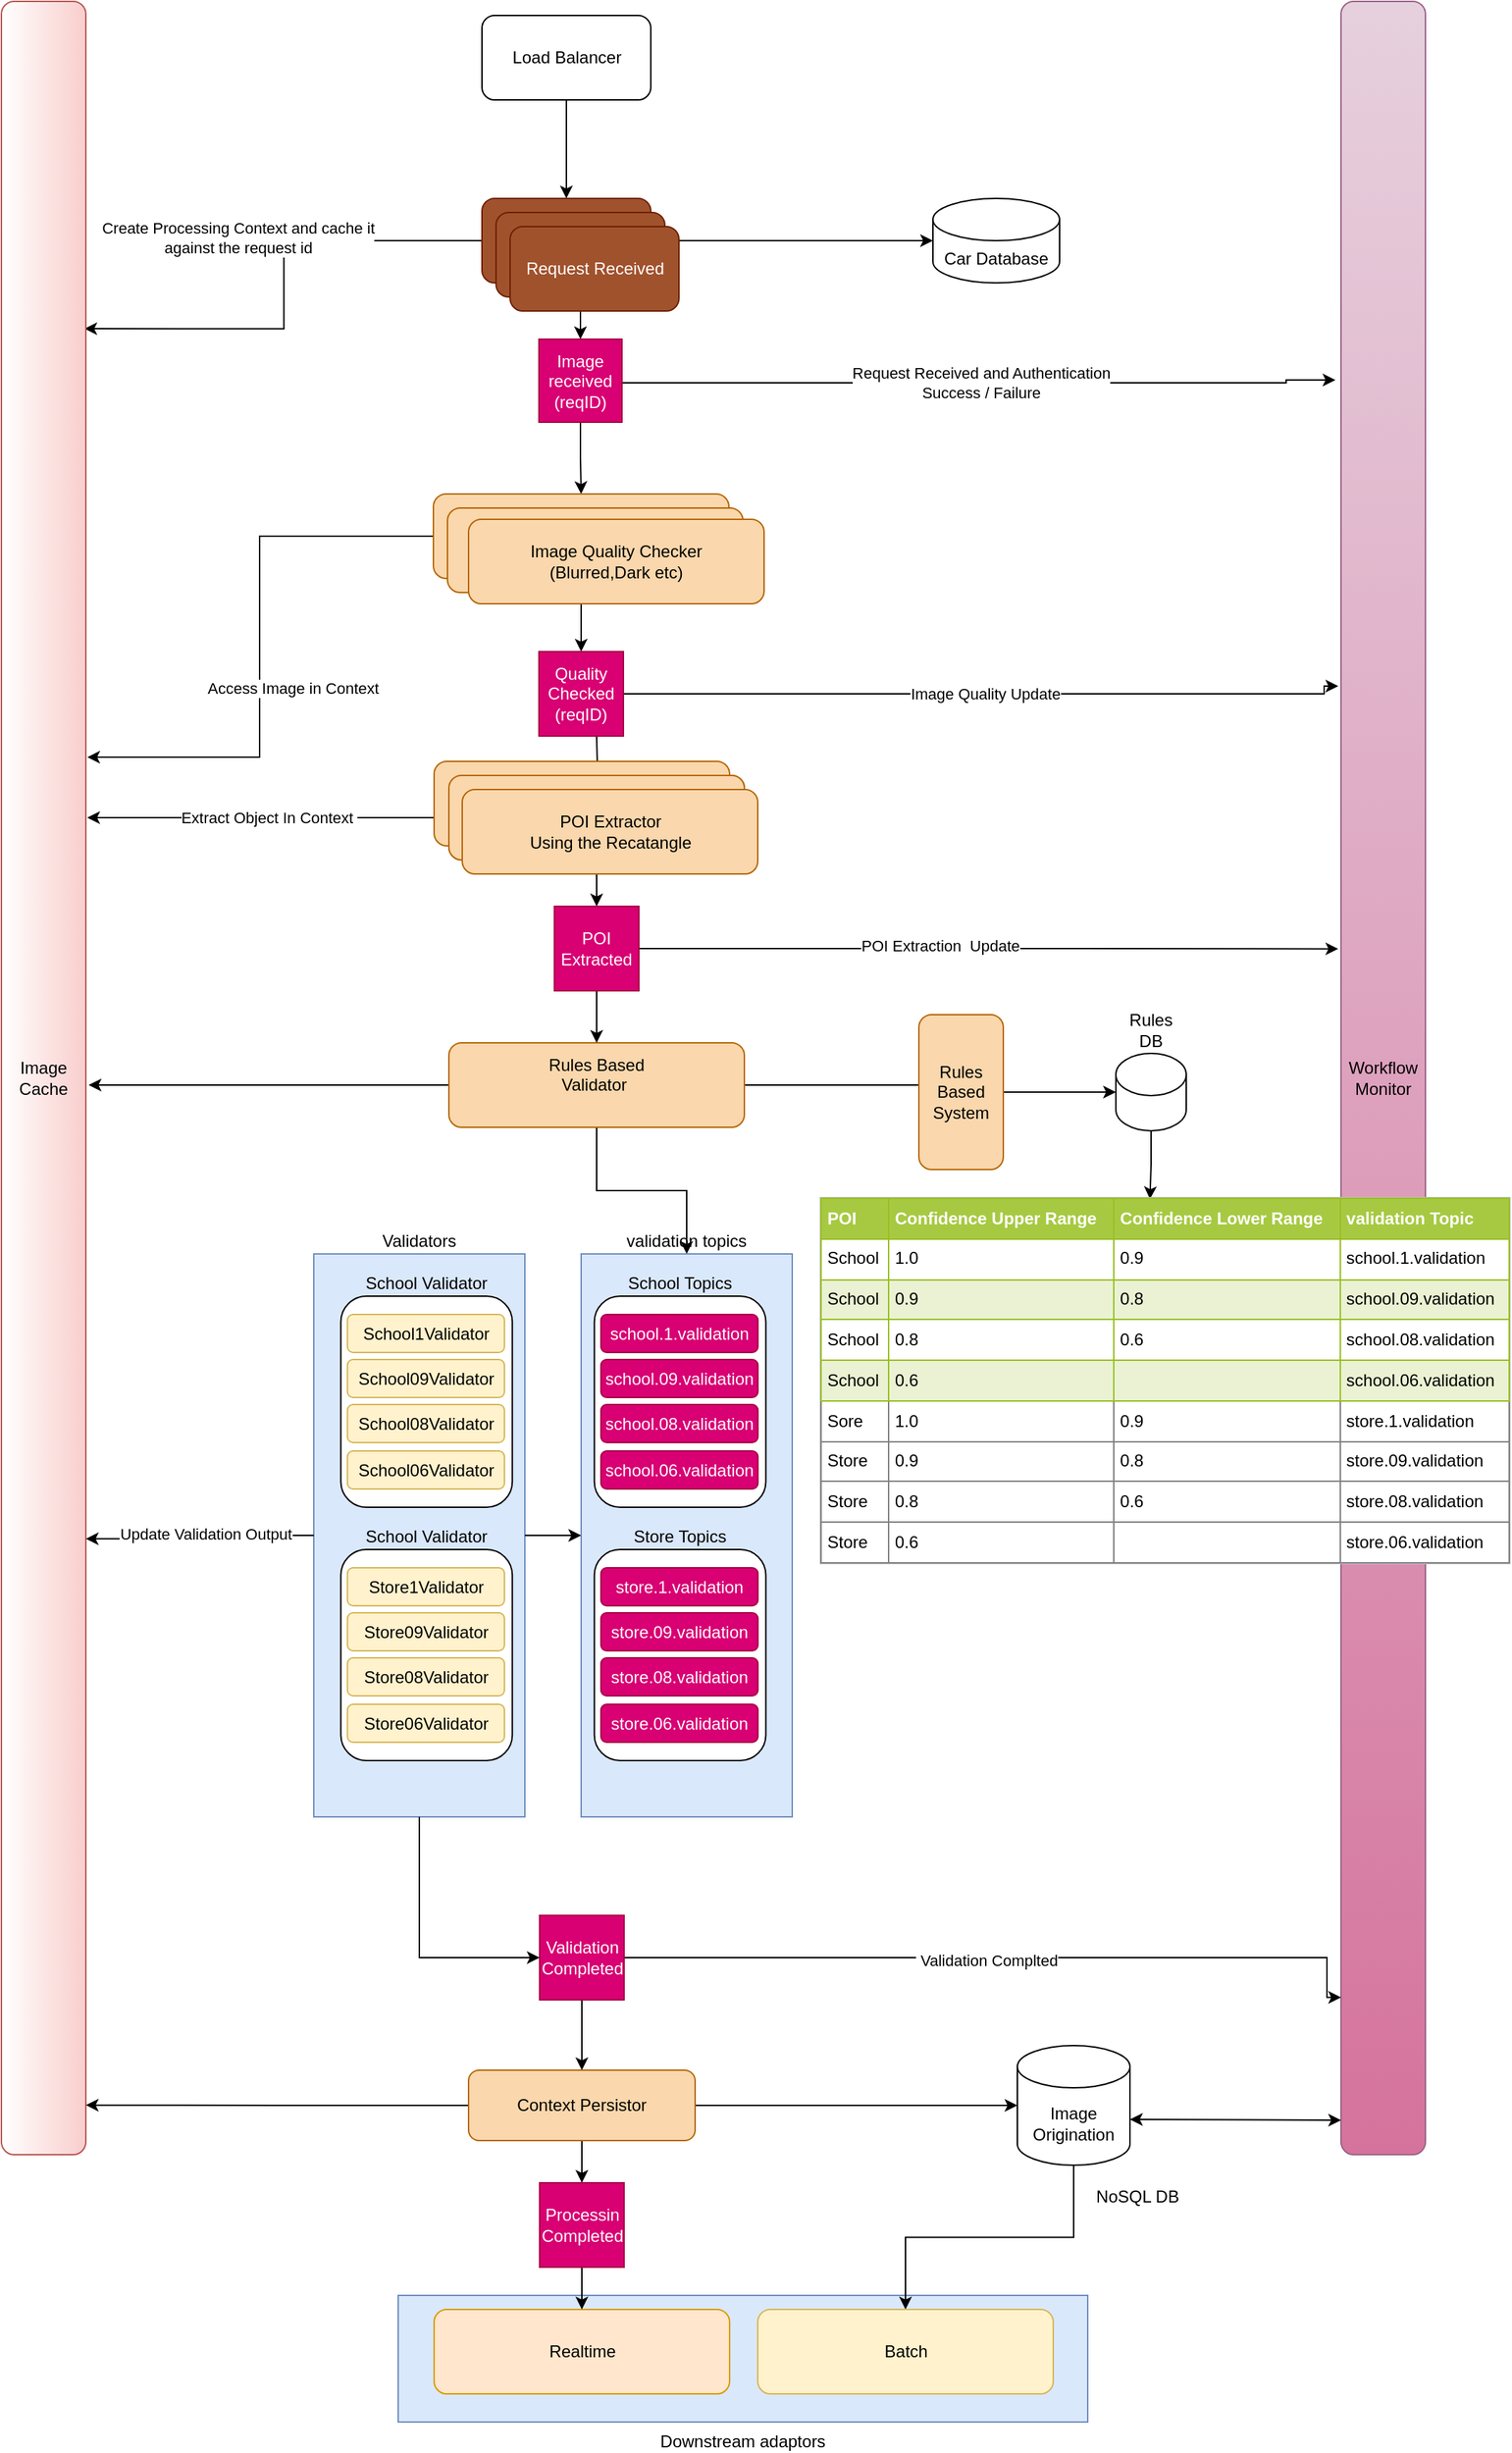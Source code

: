 <mxfile version="14.9.5" type="github" pages="3">
  <diagram id="XxNugtCI8afvUEBFErPB" name="Page-1">
    <mxGraphModel dx="3596" dy="935" grid="1" gridSize="10" guides="1" tooltips="1" connect="1" arrows="1" fold="1" page="1" pageScale="1" pageWidth="850" pageHeight="1100" math="0" shadow="0">
      <root>
        <mxCell id="0" />
        <mxCell id="1" parent="0" />
        <mxCell id="8SX3cIXuMordkZglVY0D-11" value="Downstream adaptors" style="rounded=0;whiteSpace=wrap;html=1;align=center;fontStyle=0;fillColor=#dae8fc;strokeColor=#6c8ebf;labelPosition=center;verticalLabelPosition=bottom;verticalAlign=top;" vertex="1" parent="1">
          <mxGeometry x="-1140" y="1950" width="490" height="90" as="geometry" />
        </mxCell>
        <mxCell id="c3AHEVGunP_70obRJV6V-9" value="" style="edgeStyle=orthogonalEdgeStyle;rounded=0;orthogonalLoop=1;jettySize=auto;html=1;" parent="1" source="c3AHEVGunP_70obRJV6V-1" target="c3AHEVGunP_70obRJV6V-5" edge="1">
          <mxGeometry relative="1" as="geometry" />
        </mxCell>
        <mxCell id="c3AHEVGunP_70obRJV6V-1" value="Load Balancer" style="rounded=1;whiteSpace=wrap;html=1;" parent="1" vertex="1">
          <mxGeometry x="-1080.5" y="330" width="120" height="60" as="geometry" />
        </mxCell>
        <mxCell id="c3AHEVGunP_70obRJV6V-13" style="edgeStyle=orthogonalEdgeStyle;rounded=0;orthogonalLoop=1;jettySize=auto;html=1;" parent="1" source="c3AHEVGunP_70obRJV6V-5" target="c3AHEVGunP_70obRJV6V-12" edge="1">
          <mxGeometry relative="1" as="geometry" />
        </mxCell>
        <mxCell id="c3AHEVGunP_70obRJV6V-14" style="edgeStyle=orthogonalEdgeStyle;rounded=0;orthogonalLoop=1;jettySize=auto;html=1;entryX=0.983;entryY=0.152;entryDx=0;entryDy=0;entryPerimeter=0;" parent="1" source="c3AHEVGunP_70obRJV6V-5" target="c3AHEVGunP_70obRJV6V-8" edge="1">
          <mxGeometry relative="1" as="geometry">
            <mxPoint x="-1310" y="530" as="targetPoint" />
            <Array as="points" />
          </mxGeometry>
        </mxCell>
        <mxCell id="c3AHEVGunP_70obRJV6V-23" value="&lt;div&gt;Create Processing Context and cache it&lt;/div&gt;&lt;div&gt;against the request id&lt;br&gt;&lt;/div&gt;" style="edgeLabel;html=1;align=center;verticalAlign=middle;resizable=0;points=[];" parent="c3AHEVGunP_70obRJV6V-14" vertex="1" connectable="0">
          <mxGeometry x="-0.255" y="-2" relative="1" as="geometry">
            <mxPoint x="-45" as="offset" />
          </mxGeometry>
        </mxCell>
        <mxCell id="CHWDNGLUlrJRY1oMxt7H-8" value="&lt;div&gt;Request Received and Authentication &lt;br&gt;&lt;/div&gt;&lt;div&gt;Success / Failure&lt;/div&gt;" style="edgeStyle=orthogonalEdgeStyle;rounded=0;orthogonalLoop=1;jettySize=auto;html=1;" parent="1" source="c3AHEVGunP_70obRJV6V-12" edge="1">
          <mxGeometry relative="1" as="geometry">
            <mxPoint x="-474" y="589" as="targetPoint" />
            <Array as="points">
              <mxPoint x="-509" y="591" />
              <mxPoint x="-509" y="589" />
            </Array>
            <mxPoint x="-1040" y="590" as="sourcePoint" />
          </mxGeometry>
        </mxCell>
        <mxCell id="CHWDNGLUlrJRY1oMxt7H-33" style="edgeStyle=orthogonalEdgeStyle;rounded=0;orthogonalLoop=1;jettySize=auto;html=1;" parent="1" source="c3AHEVGunP_70obRJV6V-5" target="CHWDNGLUlrJRY1oMxt7H-9" edge="1">
          <mxGeometry relative="1" as="geometry" />
        </mxCell>
        <mxCell id="c3AHEVGunP_70obRJV6V-5" value="Request Received " style="rounded=1;whiteSpace=wrap;html=1;fillColor=#a0522d;strokeColor=#6D1F00;fontColor=#ffffff;" parent="1" vertex="1">
          <mxGeometry x="-1080.5" y="460" width="120" height="60" as="geometry" />
        </mxCell>
        <mxCell id="c3AHEVGunP_70obRJV6V-6" value="Workflow Monitor" style="whiteSpace=wrap;html=1;rounded=1;gradientColor=#d5739d;fillColor=#e6d0de;strokeColor=#996185;" parent="1" vertex="1">
          <mxGeometry x="-470" y="320" width="60" height="1530" as="geometry" />
        </mxCell>
        <mxCell id="c3AHEVGunP_70obRJV6V-8" value="Image Cache" style="rounded=1;whiteSpace=wrap;html=1;comic=0;noLabel=0;perimeter=none;fillColor=#f8cecc;strokeColor=#b85450;gradientDirection=west;gradientColor=#ffffff;" parent="1" vertex="1">
          <mxGeometry x="-1422" y="320" width="60" height="1530" as="geometry" />
        </mxCell>
        <mxCell id="c3AHEVGunP_70obRJV6V-19" value="" style="edgeStyle=orthogonalEdgeStyle;rounded=0;orthogonalLoop=1;jettySize=auto;html=1;" parent="1" source="c3AHEVGunP_70obRJV6V-12" target="c3AHEVGunP_70obRJV6V-17" edge="1">
          <mxGeometry relative="1" as="geometry" />
        </mxCell>
        <mxCell id="c3AHEVGunP_70obRJV6V-12" value="&lt;div&gt;Image&lt;/div&gt;&lt;div&gt;received&lt;/div&gt;&lt;div&gt;(reqID)&lt;br&gt;&lt;/div&gt;" style="whiteSpace=wrap;html=1;aspect=fixed;fillColor=#d80073;strokeColor=#A50040;fontColor=#ffffff;" parent="1" vertex="1">
          <mxGeometry x="-1040" y="560" width="59" height="59" as="geometry" />
        </mxCell>
        <mxCell id="c3AHEVGunP_70obRJV6V-26" value="" style="edgeStyle=orthogonalEdgeStyle;rounded=0;orthogonalLoop=1;jettySize=auto;html=1;entryX=1.017;entryY=0.351;entryDx=0;entryDy=0;entryPerimeter=0;" parent="1" source="c3AHEVGunP_70obRJV6V-17" target="c3AHEVGunP_70obRJV6V-8" edge="1">
          <mxGeometry relative="1" as="geometry">
            <mxPoint x="-1360" y="700" as="targetPoint" />
          </mxGeometry>
        </mxCell>
        <mxCell id="c3AHEVGunP_70obRJV6V-27" value="Access Image in Context" style="edgeLabel;html=1;align=center;verticalAlign=middle;resizable=0;points=[];" parent="c3AHEVGunP_70obRJV6V-26" vertex="1" connectable="0">
          <mxGeometry x="0.161" y="3" relative="1" as="geometry">
            <mxPoint x="20" y="-3" as="offset" />
          </mxGeometry>
        </mxCell>
        <mxCell id="K9o8H2WBsIFsbjC5ukCQ-3" value="" style="edgeStyle=orthogonalEdgeStyle;rounded=0;orthogonalLoop=1;jettySize=auto;html=1;" parent="1" source="c3AHEVGunP_70obRJV6V-17" target="K9o8H2WBsIFsbjC5ukCQ-2" edge="1">
          <mxGeometry relative="1" as="geometry" />
        </mxCell>
        <mxCell id="c3AHEVGunP_70obRJV6V-17" value="Image Quality Checker&lt;br&gt;(Blurred,Dark etc)" style="rounded=1;whiteSpace=wrap;html=1;fillColor=#fad7ac;strokeColor=#b46504;" parent="1" vertex="1">
          <mxGeometry x="-1115" y="670" width="210" height="60" as="geometry" />
        </mxCell>
        <mxCell id="K9o8H2WBsIFsbjC5ukCQ-5" value="" style="edgeStyle=orthogonalEdgeStyle;rounded=0;orthogonalLoop=1;jettySize=auto;html=1;" parent="1" target="K9o8H2WBsIFsbjC5ukCQ-4" edge="1">
          <mxGeometry relative="1" as="geometry">
            <mxPoint x="-999" y="842" as="sourcePoint" />
          </mxGeometry>
        </mxCell>
        <mxCell id="CHWDNGLUlrJRY1oMxt7H-76" value="Image Quality Update" style="edgeStyle=orthogonalEdgeStyle;rounded=0;orthogonalLoop=1;jettySize=auto;html=1;entryX=-0.033;entryY=0.318;entryDx=0;entryDy=0;entryPerimeter=0;" parent="1" source="K9o8H2WBsIFsbjC5ukCQ-2" target="c3AHEVGunP_70obRJV6V-6" edge="1">
          <mxGeometry relative="1" as="geometry">
            <Array as="points">
              <mxPoint x="-482" y="812" />
              <mxPoint x="-482" y="807" />
            </Array>
          </mxGeometry>
        </mxCell>
        <mxCell id="K9o8H2WBsIFsbjC5ukCQ-2" value="&lt;div&gt;Quality Checked&lt;/div&gt;&lt;div&gt;(reqID)&lt;br&gt;&lt;/div&gt;" style="whiteSpace=wrap;html=1;aspect=fixed;fillColor=#d80073;strokeColor=#A50040;fontColor=#ffffff;" parent="1" vertex="1">
          <mxGeometry x="-1040" y="782" width="60" height="60" as="geometry" />
        </mxCell>
        <mxCell id="K9o8H2WBsIFsbjC5ukCQ-6" value="Extract Object In Context&amp;nbsp; " style="edgeStyle=orthogonalEdgeStyle;rounded=0;orthogonalLoop=1;jettySize=auto;html=1;" parent="1" source="K9o8H2WBsIFsbjC5ukCQ-4" edge="1">
          <mxGeometry relative="1" as="geometry">
            <mxPoint x="-1361" y="900" as="targetPoint" />
          </mxGeometry>
        </mxCell>
        <mxCell id="K9o8H2WBsIFsbjC5ukCQ-13" style="edgeStyle=orthogonalEdgeStyle;rounded=0;orthogonalLoop=1;jettySize=auto;html=1;" parent="1" source="K9o8H2WBsIFsbjC5ukCQ-4" target="K9o8H2WBsIFsbjC5ukCQ-10" edge="1">
          <mxGeometry relative="1" as="geometry" />
        </mxCell>
        <mxCell id="K9o8H2WBsIFsbjC5ukCQ-4" value="&lt;div&gt;POI Extractor&lt;br&gt;&lt;/div&gt;&lt;div&gt;Using the Recatangle&lt;br&gt;&lt;/div&gt;" style="rounded=1;whiteSpace=wrap;html=1;fillColor=#fad7ac;strokeColor=#b46504;" parent="1" vertex="1">
          <mxGeometry x="-1104" y="870" width="210" height="60" as="geometry" />
        </mxCell>
        <mxCell id="CHWDNGLUlrJRY1oMxt7H-64" style="edgeStyle=orthogonalEdgeStyle;rounded=0;orthogonalLoop=1;jettySize=auto;html=1;" parent="1" source="K9o8H2WBsIFsbjC5ukCQ-9" edge="1">
          <mxGeometry relative="1" as="geometry">
            <mxPoint x="-760" y="1090" as="targetPoint" />
          </mxGeometry>
        </mxCell>
        <mxCell id="CHWDNGLUlrJRY1oMxt7H-158" style="edgeStyle=orthogonalEdgeStyle;rounded=0;orthogonalLoop=1;jettySize=auto;html=1;" parent="1" source="K9o8H2WBsIFsbjC5ukCQ-9" target="CHWDNGLUlrJRY1oMxt7H-119" edge="1">
          <mxGeometry relative="1" as="geometry" />
        </mxCell>
        <mxCell id="8SX3cIXuMordkZglVY0D-18" style="edgeStyle=orthogonalEdgeStyle;rounded=0;orthogonalLoop=1;jettySize=auto;html=1;" edge="1" parent="1" source="K9o8H2WBsIFsbjC5ukCQ-9">
          <mxGeometry relative="1" as="geometry">
            <mxPoint x="-1360" y="1090" as="targetPoint" />
          </mxGeometry>
        </mxCell>
        <mxCell id="K9o8H2WBsIFsbjC5ukCQ-9" value="&lt;div&gt;Rules Based &lt;br&gt;&lt;/div&gt;&lt;div&gt;Validator&amp;nbsp; &lt;br&gt;&lt;/div&gt;&lt;div&gt;&lt;br&gt;&lt;/div&gt;" style="rounded=1;whiteSpace=wrap;html=1;fillColor=#fad7ac;strokeColor=#b46504;" parent="1" vertex="1">
          <mxGeometry x="-1104" y="1060" width="210" height="60" as="geometry" />
        </mxCell>
        <mxCell id="CHWDNGLUlrJRY1oMxt7H-31" style="edgeStyle=orthogonalEdgeStyle;rounded=0;orthogonalLoop=1;jettySize=auto;html=1;entryX=-0.033;entryY=0.44;entryDx=0;entryDy=0;entryPerimeter=0;" parent="1" source="K9o8H2WBsIFsbjC5ukCQ-10" edge="1" target="c3AHEVGunP_70obRJV6V-6">
          <mxGeometry relative="1" as="geometry">
            <mxPoint x="-480" y="993" as="targetPoint" />
          </mxGeometry>
        </mxCell>
        <mxCell id="CHWDNGLUlrJRY1oMxt7H-32" value="POI Extraction&amp;nbsp; Update" style="edgeLabel;html=1;align=center;verticalAlign=middle;resizable=0;points=[];" parent="CHWDNGLUlrJRY1oMxt7H-31" vertex="1" connectable="0">
          <mxGeometry x="-0.121" y="2" relative="1" as="geometry">
            <mxPoint x="-5" as="offset" />
          </mxGeometry>
        </mxCell>
        <mxCell id="CHWDNGLUlrJRY1oMxt7H-41" style="edgeStyle=orthogonalEdgeStyle;rounded=0;orthogonalLoop=1;jettySize=auto;html=1;" parent="1" source="K9o8H2WBsIFsbjC5ukCQ-10" target="K9o8H2WBsIFsbjC5ukCQ-9" edge="1">
          <mxGeometry relative="1" as="geometry" />
        </mxCell>
        <mxCell id="K9o8H2WBsIFsbjC5ukCQ-10" value="POI Extracted" style="whiteSpace=wrap;html=1;aspect=fixed;fillColor=#d80073;strokeColor=#A50040;fontColor=#ffffff;" parent="1" vertex="1">
          <mxGeometry x="-1029" y="963" width="60" height="60" as="geometry" />
        </mxCell>
        <mxCell id="CHWDNGLUlrJRY1oMxt7H-9" value="Car Database" style="shape=cylinder3;whiteSpace=wrap;html=1;boundedLbl=1;backgroundOutline=1;size=15;comic=0;gradientColor=#ffffff;gradientDirection=west;verticalAlign=middle;" parent="1" vertex="1">
          <mxGeometry x="-760" y="460" width="90" height="60" as="geometry" />
        </mxCell>
        <mxCell id="8SX3cIXuMordkZglVY0D-15" style="edgeStyle=orthogonalEdgeStyle;rounded=0;orthogonalLoop=1;jettySize=auto;html=1;entryX=0.478;entryY=0.004;entryDx=0;entryDy=0;entryPerimeter=0;" edge="1" parent="1" source="CHWDNGLUlrJRY1oMxt7H-17" target="CHWDNGLUlrJRY1oMxt7H-104">
          <mxGeometry relative="1" as="geometry" />
        </mxCell>
        <mxCell id="CHWDNGLUlrJRY1oMxt7H-17" value="Rules DB" style="shape=cylinder3;whiteSpace=wrap;html=1;boundedLbl=1;backgroundOutline=1;size=15;comic=0;gradientColor=#ffffff;gradientDirection=west;verticalAlign=bottom;labelPosition=center;verticalLabelPosition=top;align=center;" parent="1" vertex="1">
          <mxGeometry x="-630" y="1067.5" width="50" height="55" as="geometry" />
        </mxCell>
        <mxCell id="CHWDNGLUlrJRY1oMxt7H-22" style="edgeStyle=orthogonalEdgeStyle;rounded=0;orthogonalLoop=1;jettySize=auto;html=1;" parent="1" source="CHWDNGLUlrJRY1oMxt7H-21" target="CHWDNGLUlrJRY1oMxt7H-17" edge="1">
          <mxGeometry relative="1" as="geometry" />
        </mxCell>
        <mxCell id="CHWDNGLUlrJRY1oMxt7H-21" value="Rules Based System" style="rounded=1;whiteSpace=wrap;html=1;fillColor=#fad7ac;strokeColor=#b46504;" parent="1" vertex="1">
          <mxGeometry x="-770" y="1040" width="60" height="110" as="geometry" />
        </mxCell>
        <mxCell id="CHWDNGLUlrJRY1oMxt7H-36" value="Request Received " style="rounded=1;whiteSpace=wrap;html=1;fillColor=#a0522d;strokeColor=#6D1F00;fontColor=#ffffff;" parent="1" vertex="1">
          <mxGeometry x="-1070.5" y="470" width="120" height="60" as="geometry" />
        </mxCell>
        <mxCell id="CHWDNGLUlrJRY1oMxt7H-38" value="Request Received " style="rounded=1;whiteSpace=wrap;html=1;fillColor=#a0522d;strokeColor=#6D1F00;fontColor=#ffffff;" parent="1" vertex="1">
          <mxGeometry x="-1060.5" y="480" width="120" height="60" as="geometry" />
        </mxCell>
        <mxCell id="CHWDNGLUlrJRY1oMxt7H-39" value="Image Quality Checker&lt;br&gt;(Blurred,Dark etc)" style="rounded=1;whiteSpace=wrap;html=1;fillColor=#fad7ac;strokeColor=#b46504;" parent="1" vertex="1">
          <mxGeometry x="-1105" y="680" width="210" height="60" as="geometry" />
        </mxCell>
        <mxCell id="CHWDNGLUlrJRY1oMxt7H-40" value="Image Quality Checker&lt;br&gt;(Blurred,Dark etc)" style="rounded=1;whiteSpace=wrap;html=1;fillColor=#fad7ac;strokeColor=#b46504;" parent="1" vertex="1">
          <mxGeometry x="-1090" y="688" width="210" height="60" as="geometry" />
        </mxCell>
        <mxCell id="CHWDNGLUlrJRY1oMxt7H-51" value="&lt;div&gt;POI Extractor&lt;br&gt;&lt;/div&gt;&lt;div&gt;Using the Recatangle&lt;br&gt;&lt;/div&gt;" style="rounded=1;whiteSpace=wrap;html=1;fillColor=#fad7ac;strokeColor=#b46504;" parent="1" vertex="1">
          <mxGeometry x="-1114.5" y="860" width="210" height="60" as="geometry" />
        </mxCell>
        <mxCell id="CHWDNGLUlrJRY1oMxt7H-52" value="&lt;div&gt;POI Extractor&lt;br&gt;&lt;/div&gt;&lt;div&gt;Using the Recatangle&lt;br&gt;&lt;/div&gt;" style="rounded=1;whiteSpace=wrap;html=1;fillColor=#fad7ac;strokeColor=#b46504;" parent="1" vertex="1">
          <mxGeometry x="-1104" y="870" width="210" height="60" as="geometry" />
        </mxCell>
        <mxCell id="CHWDNGLUlrJRY1oMxt7H-53" value="&lt;div&gt;POI Extractor&lt;br&gt;&lt;/div&gt;&lt;div&gt;Using the Recatangle&lt;br&gt;&lt;/div&gt;" style="rounded=1;whiteSpace=wrap;html=1;fillColor=#fad7ac;strokeColor=#b46504;" parent="1" vertex="1">
          <mxGeometry x="-1094.5" y="880" width="210" height="60" as="geometry" />
        </mxCell>
        <mxCell id="CHWDNGLUlrJRY1oMxt7H-104" value="&lt;table style=&quot;width: 100% ; height: 100% ; border-collapse: collapse&quot; width=&quot;100%&quot; cellpadding=&quot;4&quot; border=&quot;1&quot;&gt;&lt;tbody&gt;&lt;tr style=&quot;background-color: #a7c942 ; color: #ffffff ; border: 1px solid #98bf21&quot;&gt;&lt;th align=&quot;left&quot;&gt;POI&lt;br&gt;&lt;/th&gt;&lt;th align=&quot;left&quot;&gt;Confidence Upper Range&lt;br&gt;&lt;/th&gt;&lt;th align=&quot;left&quot;&gt;Confidence Lower Range&lt;/th&gt;&lt;td&gt;&lt;b&gt;validation Topic&lt;/b&gt;&lt;br&gt;&lt;/td&gt;&lt;/tr&gt;&lt;tr style=&quot;border: 1px solid #98bf21&quot;&gt;&lt;td&gt;School&lt;span&gt;&lt;/span&gt;&lt;/td&gt;&lt;td&gt;1.0&lt;br&gt;&lt;/td&gt;&lt;td&gt;0.9&lt;br&gt;&lt;/td&gt;&lt;td&gt;school.1.validation&lt;br&gt;&lt;/td&gt;&lt;/tr&gt;&lt;tr style=&quot;background-color: #eaf2d3 ; border: 1px solid #98bf21&quot;&gt;&lt;td&gt;School&lt;br&gt;&lt;/td&gt;&lt;td&gt;0.9&lt;/td&gt;&lt;td&gt;0.8&lt;/td&gt;&lt;td&gt;school.09.validation&lt;br&gt;&lt;/td&gt;&lt;/tr&gt;&lt;tr style=&quot;border: 1px solid #98bf21&quot;&gt;&lt;td&gt;School&lt;/td&gt;&lt;td&gt;0.8&lt;span&gt;&lt;/span&gt;&lt;/td&gt;&lt;td&gt;0.6&lt;br&gt;&lt;/td&gt;&lt;td&gt;school.08.validation&lt;br&gt;&lt;/td&gt;&lt;/tr&gt;&lt;tr style=&quot;background-color: #eaf2d3 ; border: 1px solid #98bf21&quot;&gt;&lt;td&gt;School&lt;span&gt;&lt;span&gt;&lt;/span&gt;&lt;/span&gt;&lt;/td&gt;&lt;td&gt;0.6&lt;span&gt; &lt;/span&gt;&lt;br&gt;&lt;/td&gt;&lt;td&gt;&lt;br&gt;&lt;/td&gt;&lt;td&gt;school.06.validation&lt;/td&gt;&lt;/tr&gt;&lt;tr&gt;&lt;td&gt;Sore&lt;/td&gt;&lt;td&gt;1.0&lt;/td&gt;&lt;td&gt;0.9&lt;br&gt;&lt;/td&gt;&lt;td&gt;store.1.validation&lt;/td&gt;&lt;/tr&gt;&lt;tr&gt;&lt;td&gt;Store&lt;br&gt;&lt;/td&gt;&lt;td&gt;0.9&lt;br&gt;&lt;/td&gt;&lt;td&gt;0.8&lt;br&gt;&lt;/td&gt;&lt;td&gt;store.09.validation&lt;/td&gt;&lt;/tr&gt;&lt;tr&gt;&lt;td&gt;Store&lt;br&gt;&lt;/td&gt;&lt;td&gt;0.8&lt;br&gt;&lt;/td&gt;&lt;td&gt;0.6&lt;br&gt;&lt;/td&gt;&lt;td&gt;store.08.validation&lt;/td&gt;&lt;/tr&gt;&lt;tr&gt;&lt;td&gt;Store&lt;br&gt;&lt;/td&gt;&lt;td&gt;0.6&lt;br&gt;&lt;/td&gt;&lt;td&gt;&lt;br&gt;&lt;/td&gt;&lt;td&gt;store.06.validation&lt;/td&gt;&lt;/tr&gt;&lt;/tbody&gt;&lt;/table&gt;" style="text;html=1;strokeColor=#c0c0c0;fillColor=#ffffff;overflow=fill;rounded=0;comic=0;verticalAlign=middle;" parent="1" vertex="1">
          <mxGeometry x="-840" y="1170" width="490" height="260" as="geometry" />
        </mxCell>
        <mxCell id="CHWDNGLUlrJRY1oMxt7H-152" value="" style="group;fillColor=#dae8fc;strokeColor=#6c8ebf;" parent="1" vertex="1" connectable="0">
          <mxGeometry x="-1200" y="1210" width="150" height="400" as="geometry" />
        </mxCell>
        <mxCell id="CHWDNGLUlrJRY1oMxt7H-136" value="Validators" style="rounded=0;whiteSpace=wrap;html=1;comic=0;gradientDirection=west;verticalAlign=bottom;labelPosition=center;verticalLabelPosition=top;align=center;fillColor=#dae8fc;strokeColor=#6c8ebf;" parent="CHWDNGLUlrJRY1oMxt7H-152" vertex="1">
          <mxGeometry width="150" height="400" as="geometry" />
        </mxCell>
        <mxCell id="CHWDNGLUlrJRY1oMxt7H-138" value="School Validator" style="group;labelPosition=center;verticalLabelPosition=top;align=center;verticalAlign=bottom;" parent="CHWDNGLUlrJRY1oMxt7H-152" vertex="1" connectable="0">
          <mxGeometry x="19.219" y="30" width="121.875" height="330" as="geometry" />
        </mxCell>
        <mxCell id="CHWDNGLUlrJRY1oMxt7H-139" value="" style="rounded=1;whiteSpace=wrap;html=1;comic=0;gradientColor=#ffffff;gradientDirection=west;verticalAlign=middle;" parent="CHWDNGLUlrJRY1oMxt7H-138" vertex="1">
          <mxGeometry width="121.875" height="150" as="geometry" />
        </mxCell>
        <mxCell id="CHWDNGLUlrJRY1oMxt7H-140" value="&lt;div&gt;School1Validator&lt;/div&gt;" style="rounded=1;whiteSpace=wrap;html=1;comic=0;gradientDirection=west;verticalAlign=middle;fillColor=#fff2cc;strokeColor=#d6b656;" parent="CHWDNGLUlrJRY1oMxt7H-138" vertex="1">
          <mxGeometry x="4.688" y="13" width="111.562" height="27" as="geometry" />
        </mxCell>
        <mxCell id="CHWDNGLUlrJRY1oMxt7H-141" value="School09Validator" style="rounded=1;whiteSpace=wrap;html=1;comic=0;gradientDirection=west;verticalAlign=middle;fillColor=#fff2cc;strokeColor=#d6b656;" parent="CHWDNGLUlrJRY1oMxt7H-138" vertex="1">
          <mxGeometry x="4.688" y="45" width="111.562" height="27" as="geometry" />
        </mxCell>
        <mxCell id="CHWDNGLUlrJRY1oMxt7H-142" value="School08Validator" style="rounded=1;whiteSpace=wrap;html=1;comic=0;gradientDirection=west;verticalAlign=middle;fillColor=#fff2cc;strokeColor=#d6b656;" parent="CHWDNGLUlrJRY1oMxt7H-138" vertex="1">
          <mxGeometry x="4.688" y="77" width="111.562" height="27" as="geometry" />
        </mxCell>
        <mxCell id="CHWDNGLUlrJRY1oMxt7H-143" value="School06Validator" style="rounded=1;whiteSpace=wrap;html=1;comic=0;gradientDirection=west;verticalAlign=middle;fillColor=#fff2cc;strokeColor=#d6b656;" parent="CHWDNGLUlrJRY1oMxt7H-138" vertex="1">
          <mxGeometry x="4.688" y="110" width="111.562" height="27" as="geometry" />
        </mxCell>
        <mxCell id="CHWDNGLUlrJRY1oMxt7H-144" value="School Validator" style="group;labelPosition=center;verticalLabelPosition=top;align=center;verticalAlign=bottom;" parent="CHWDNGLUlrJRY1oMxt7H-138" vertex="1" connectable="0">
          <mxGeometry y="180" width="121.875" height="150" as="geometry" />
        </mxCell>
        <mxCell id="CHWDNGLUlrJRY1oMxt7H-145" value="" style="rounded=1;whiteSpace=wrap;html=1;comic=0;gradientColor=#ffffff;gradientDirection=west;verticalAlign=middle;" parent="CHWDNGLUlrJRY1oMxt7H-144" vertex="1">
          <mxGeometry width="121.875" height="150" as="geometry" />
        </mxCell>
        <mxCell id="CHWDNGLUlrJRY1oMxt7H-146" value="&lt;div&gt;Store1Validator&lt;/div&gt;" style="rounded=1;whiteSpace=wrap;html=1;comic=0;gradientDirection=west;verticalAlign=middle;fillColor=#fff2cc;strokeColor=#d6b656;" parent="CHWDNGLUlrJRY1oMxt7H-144" vertex="1">
          <mxGeometry x="4.688" y="13" width="111.562" height="27" as="geometry" />
        </mxCell>
        <mxCell id="CHWDNGLUlrJRY1oMxt7H-147" value="Store09Validator" style="rounded=1;whiteSpace=wrap;html=1;comic=0;gradientDirection=west;verticalAlign=middle;fillColor=#fff2cc;strokeColor=#d6b656;" parent="CHWDNGLUlrJRY1oMxt7H-144" vertex="1">
          <mxGeometry x="4.688" y="45" width="111.562" height="27" as="geometry" />
        </mxCell>
        <mxCell id="CHWDNGLUlrJRY1oMxt7H-148" value="Store08Validator" style="rounded=1;whiteSpace=wrap;html=1;comic=0;gradientDirection=west;verticalAlign=middle;fillColor=#fff2cc;strokeColor=#d6b656;" parent="CHWDNGLUlrJRY1oMxt7H-144" vertex="1">
          <mxGeometry x="4.688" y="77" width="111.562" height="27" as="geometry" />
        </mxCell>
        <mxCell id="CHWDNGLUlrJRY1oMxt7H-149" value="Store06Validator" style="rounded=1;whiteSpace=wrap;html=1;comic=0;gradientDirection=west;verticalAlign=middle;fillColor=#fff2cc;strokeColor=#d6b656;" parent="CHWDNGLUlrJRY1oMxt7H-144" vertex="1">
          <mxGeometry x="4.688" y="110" width="111.562" height="27" as="geometry" />
        </mxCell>
        <mxCell id="CHWDNGLUlrJRY1oMxt7H-154" value="" style="group;fillColor=#dae8fc;strokeColor=#6c8ebf;" parent="1" vertex="1" connectable="0">
          <mxGeometry x="-1010" y="1210" width="150" height="400" as="geometry" />
        </mxCell>
        <mxCell id="CHWDNGLUlrJRY1oMxt7H-119" value="validation topics" style="rounded=0;whiteSpace=wrap;html=1;comic=0;gradientDirection=west;verticalAlign=bottom;labelPosition=center;verticalLabelPosition=top;align=center;fillColor=#dae8fc;strokeColor=#6c8ebf;" parent="CHWDNGLUlrJRY1oMxt7H-154" vertex="1">
          <mxGeometry width="150" height="400" as="geometry" />
        </mxCell>
        <mxCell id="CHWDNGLUlrJRY1oMxt7H-125" value="School Topics" style="group;labelPosition=center;verticalLabelPosition=top;align=center;verticalAlign=bottom;" parent="CHWDNGLUlrJRY1oMxt7H-154" vertex="1" connectable="0">
          <mxGeometry x="9.375" y="30" width="121.875" height="150" as="geometry" />
        </mxCell>
        <mxCell id="CHWDNGLUlrJRY1oMxt7H-123" value="" style="rounded=1;whiteSpace=wrap;html=1;comic=0;gradientColor=#ffffff;gradientDirection=west;verticalAlign=middle;" parent="CHWDNGLUlrJRY1oMxt7H-125" vertex="1">
          <mxGeometry width="121.875" height="150" as="geometry" />
        </mxCell>
        <mxCell id="CHWDNGLUlrJRY1oMxt7H-113" value="school.1.validation" style="rounded=1;whiteSpace=wrap;html=1;comic=0;gradientDirection=west;verticalAlign=middle;fillColor=#d80073;strokeColor=#A50040;fontColor=#ffffff;" parent="CHWDNGLUlrJRY1oMxt7H-125" vertex="1">
          <mxGeometry x="4.688" y="13" width="111.562" height="27" as="geometry" />
        </mxCell>
        <mxCell id="CHWDNGLUlrJRY1oMxt7H-114" value="school.09.validation" style="rounded=1;whiteSpace=wrap;html=1;comic=0;gradientDirection=west;verticalAlign=middle;fillColor=#d80073;strokeColor=#A50040;fontColor=#ffffff;" parent="CHWDNGLUlrJRY1oMxt7H-125" vertex="1">
          <mxGeometry x="4.688" y="45" width="111.562" height="27" as="geometry" />
        </mxCell>
        <mxCell id="CHWDNGLUlrJRY1oMxt7H-115" value="school.08.validation" style="rounded=1;whiteSpace=wrap;html=1;comic=0;gradientDirection=west;verticalAlign=middle;fillColor=#d80073;strokeColor=#A50040;fontColor=#ffffff;" parent="CHWDNGLUlrJRY1oMxt7H-125" vertex="1">
          <mxGeometry x="4.688" y="77" width="111.562" height="27" as="geometry" />
        </mxCell>
        <mxCell id="CHWDNGLUlrJRY1oMxt7H-116" value="school.06.validation" style="rounded=1;whiteSpace=wrap;html=1;comic=0;gradientDirection=west;verticalAlign=middle;fillColor=#d80073;strokeColor=#A50040;fontColor=#ffffff;" parent="CHWDNGLUlrJRY1oMxt7H-125" vertex="1">
          <mxGeometry x="4.688" y="110" width="111.562" height="27" as="geometry" />
        </mxCell>
        <mxCell id="CHWDNGLUlrJRY1oMxt7H-127" value="Store Topics" style="group;labelPosition=center;verticalLabelPosition=top;align=center;verticalAlign=bottom;" parent="CHWDNGLUlrJRY1oMxt7H-154" vertex="1" connectable="0">
          <mxGeometry x="9.375" y="210" width="121.875" height="150" as="geometry" />
        </mxCell>
        <mxCell id="CHWDNGLUlrJRY1oMxt7H-128" value="" style="rounded=1;whiteSpace=wrap;html=1;comic=0;gradientColor=#ffffff;gradientDirection=west;verticalAlign=middle;" parent="CHWDNGLUlrJRY1oMxt7H-127" vertex="1">
          <mxGeometry width="121.875" height="150" as="geometry" />
        </mxCell>
        <mxCell id="CHWDNGLUlrJRY1oMxt7H-129" value="store.1.validation" style="rounded=1;whiteSpace=wrap;html=1;comic=0;gradientDirection=west;verticalAlign=middle;fillColor=#d80073;strokeColor=#A50040;fontColor=#ffffff;" parent="CHWDNGLUlrJRY1oMxt7H-127" vertex="1">
          <mxGeometry x="4.688" y="13" width="111.562" height="27" as="geometry" />
        </mxCell>
        <mxCell id="CHWDNGLUlrJRY1oMxt7H-130" value="store.09.validation" style="rounded=1;whiteSpace=wrap;html=1;comic=0;gradientDirection=west;verticalAlign=middle;fillColor=#d80073;strokeColor=#A50040;fontColor=#ffffff;" parent="CHWDNGLUlrJRY1oMxt7H-127" vertex="1">
          <mxGeometry x="4.688" y="45" width="111.562" height="27" as="geometry" />
        </mxCell>
        <mxCell id="CHWDNGLUlrJRY1oMxt7H-131" value="store.08.validation" style="rounded=1;whiteSpace=wrap;html=1;comic=0;gradientDirection=west;verticalAlign=middle;fillColor=#d80073;strokeColor=#A50040;fontColor=#ffffff;" parent="CHWDNGLUlrJRY1oMxt7H-127" vertex="1">
          <mxGeometry x="4.688" y="77" width="111.562" height="27" as="geometry" />
        </mxCell>
        <mxCell id="CHWDNGLUlrJRY1oMxt7H-132" value="store.06.validation" style="rounded=1;whiteSpace=wrap;html=1;comic=0;gradientDirection=west;verticalAlign=middle;fillColor=#d80073;strokeColor=#A50040;fontColor=#ffffff;" parent="CHWDNGLUlrJRY1oMxt7H-127" vertex="1">
          <mxGeometry x="4.688" y="110" width="111.562" height="27" as="geometry" />
        </mxCell>
        <mxCell id="CHWDNGLUlrJRY1oMxt7H-157" style="edgeStyle=orthogonalEdgeStyle;rounded=0;orthogonalLoop=1;jettySize=auto;html=1;entryX=0;entryY=0.5;entryDx=0;entryDy=0;" parent="1" source="CHWDNGLUlrJRY1oMxt7H-136" target="CHWDNGLUlrJRY1oMxt7H-119" edge="1">
          <mxGeometry relative="1" as="geometry" />
        </mxCell>
        <mxCell id="CHWDNGLUlrJRY1oMxt7H-159" style="edgeStyle=orthogonalEdgeStyle;rounded=0;orthogonalLoop=1;jettySize=auto;html=1;entryX=1;entryY=0.714;entryDx=0;entryDy=0;entryPerimeter=0;" parent="1" source="CHWDNGLUlrJRY1oMxt7H-136" target="c3AHEVGunP_70obRJV6V-8" edge="1">
          <mxGeometry relative="1" as="geometry" />
        </mxCell>
        <mxCell id="CHWDNGLUlrJRY1oMxt7H-160" value="Update Validation Output" style="edgeLabel;html=1;align=center;verticalAlign=middle;resizable=0;points=[];" parent="CHWDNGLUlrJRY1oMxt7H-159" vertex="1" connectable="0">
          <mxGeometry x="0.303" y="-2" relative="1" as="geometry">
            <mxPoint x="27" y="-2" as="offset" />
          </mxGeometry>
        </mxCell>
        <mxCell id="CHWDNGLUlrJRY1oMxt7H-166" style="edgeStyle=orthogonalEdgeStyle;rounded=0;orthogonalLoop=1;jettySize=auto;html=1;" parent="1" source="CHWDNGLUlrJRY1oMxt7H-162" target="CHWDNGLUlrJRY1oMxt7H-164" edge="1">
          <mxGeometry relative="1" as="geometry" />
        </mxCell>
        <mxCell id="CHWDNGLUlrJRY1oMxt7H-169" style="edgeStyle=orthogonalEdgeStyle;rounded=0;orthogonalLoop=1;jettySize=auto;html=1;entryX=0;entryY=0.927;entryDx=0;entryDy=0;entryPerimeter=0;" parent="1" source="CHWDNGLUlrJRY1oMxt7H-162" target="c3AHEVGunP_70obRJV6V-6" edge="1">
          <mxGeometry relative="1" as="geometry">
            <Array as="points">
              <mxPoint x="-480" y="1710" />
            </Array>
          </mxGeometry>
        </mxCell>
        <mxCell id="CHWDNGLUlrJRY1oMxt7H-170" value="&amp;nbsp;Validation Complted" style="edgeLabel;html=1;align=center;verticalAlign=middle;resizable=0;points=[];" parent="CHWDNGLUlrJRY1oMxt7H-169" vertex="1" connectable="0">
          <mxGeometry x="-0.042" y="-2" relative="1" as="geometry">
            <mxPoint as="offset" />
          </mxGeometry>
        </mxCell>
        <mxCell id="CHWDNGLUlrJRY1oMxt7H-162" value="Validation Completed" style="whiteSpace=wrap;html=1;aspect=fixed;fillColor=#d80073;strokeColor=#A50040;fontColor=#ffffff;" parent="1" vertex="1">
          <mxGeometry x="-1039.5" y="1680" width="60" height="60" as="geometry" />
        </mxCell>
        <mxCell id="CHWDNGLUlrJRY1oMxt7H-163" style="edgeStyle=orthogonalEdgeStyle;rounded=0;orthogonalLoop=1;jettySize=auto;html=1;entryX=0;entryY=0.5;entryDx=0;entryDy=0;" parent="1" source="CHWDNGLUlrJRY1oMxt7H-136" target="CHWDNGLUlrJRY1oMxt7H-162" edge="1">
          <mxGeometry relative="1" as="geometry">
            <Array as="points">
              <mxPoint x="-1125" y="1710" />
            </Array>
          </mxGeometry>
        </mxCell>
        <mxCell id="CHWDNGLUlrJRY1oMxt7H-172" style="edgeStyle=orthogonalEdgeStyle;rounded=0;orthogonalLoop=1;jettySize=auto;html=1;" parent="1" source="CHWDNGLUlrJRY1oMxt7H-164" target="CHWDNGLUlrJRY1oMxt7H-171" edge="1">
          <mxGeometry relative="1" as="geometry" />
        </mxCell>
        <mxCell id="8SX3cIXuMordkZglVY0D-9" style="edgeStyle=orthogonalEdgeStyle;rounded=0;orthogonalLoop=1;jettySize=auto;html=1;" edge="1" parent="1" source="CHWDNGLUlrJRY1oMxt7H-164" target="8SX3cIXuMordkZglVY0D-7">
          <mxGeometry relative="1" as="geometry" />
        </mxCell>
        <mxCell id="8SX3cIXuMordkZglVY0D-16" style="edgeStyle=orthogonalEdgeStyle;rounded=0;orthogonalLoop=1;jettySize=auto;html=1;entryX=1;entryY=0.977;entryDx=0;entryDy=0;entryPerimeter=0;" edge="1" parent="1" source="CHWDNGLUlrJRY1oMxt7H-164" target="c3AHEVGunP_70obRJV6V-8">
          <mxGeometry relative="1" as="geometry" />
        </mxCell>
        <mxCell id="CHWDNGLUlrJRY1oMxt7H-164" value="Context Persistor" style="rounded=1;whiteSpace=wrap;html=1;fillColor=#fad7ac;strokeColor=#b46504;" parent="1" vertex="1">
          <mxGeometry x="-1090" y="1790" width="161" height="50" as="geometry" />
        </mxCell>
        <mxCell id="8SX3cIXuMordkZglVY0D-6" style="edgeStyle=orthogonalEdgeStyle;rounded=0;orthogonalLoop=1;jettySize=auto;html=1;" edge="1" parent="1" source="CHWDNGLUlrJRY1oMxt7H-171" target="8SX3cIXuMordkZglVY0D-3">
          <mxGeometry relative="1" as="geometry" />
        </mxCell>
        <mxCell id="CHWDNGLUlrJRY1oMxt7H-171" value="Image Origination" style="shape=cylinder3;whiteSpace=wrap;html=1;boundedLbl=1;backgroundOutline=1;size=15;comic=0;gradientColor=#ffffff;gradientDirection=west;verticalAlign=middle;" parent="1" vertex="1">
          <mxGeometry x="-700" y="1772.5" width="80" height="85" as="geometry" />
        </mxCell>
        <mxCell id="CHWDNGLUlrJRY1oMxt7H-175" value="" style="endArrow=classic;startArrow=classic;html=1;entryX=0;entryY=0.984;entryDx=0;entryDy=0;entryPerimeter=0;exitX=1;exitY=0;exitDx=0;exitDy=52.5;exitPerimeter=0;" parent="1" source="CHWDNGLUlrJRY1oMxt7H-171" target="c3AHEVGunP_70obRJV6V-6" edge="1">
          <mxGeometry width="50" height="50" relative="1" as="geometry">
            <mxPoint x="-930" y="1720" as="sourcePoint" />
            <mxPoint x="-880" y="1670" as="targetPoint" />
          </mxGeometry>
        </mxCell>
        <mxCell id="8SX3cIXuMordkZglVY0D-3" value="Batch" style="rounded=1;whiteSpace=wrap;html=1;fillColor=#fff2cc;strokeColor=#d6b656;" vertex="1" parent="1">
          <mxGeometry x="-884.5" y="1960" width="210" height="60" as="geometry" />
        </mxCell>
        <mxCell id="8SX3cIXuMordkZglVY0D-4" value="Realtime" style="rounded=1;whiteSpace=wrap;html=1;fillColor=#ffe6cc;strokeColor=#d79b00;" vertex="1" parent="1">
          <mxGeometry x="-1114.5" y="1960" width="210" height="60" as="geometry" />
        </mxCell>
        <mxCell id="8SX3cIXuMordkZglVY0D-10" style="edgeStyle=orthogonalEdgeStyle;rounded=0;orthogonalLoop=1;jettySize=auto;html=1;" edge="1" parent="1" source="8SX3cIXuMordkZglVY0D-7" target="8SX3cIXuMordkZglVY0D-4">
          <mxGeometry relative="1" as="geometry" />
        </mxCell>
        <mxCell id="8SX3cIXuMordkZglVY0D-7" value="Processin Completed" style="whiteSpace=wrap;html=1;aspect=fixed;fillColor=#d80073;strokeColor=#A50040;fontColor=#ffffff;" vertex="1" parent="1">
          <mxGeometry x="-1039.5" y="1870" width="60" height="60" as="geometry" />
        </mxCell>
        <mxCell id="8SX3cIXuMordkZglVY0D-17" value="NoSQL DB" style="text;html=1;align=center;verticalAlign=middle;resizable=0;points=[];autosize=1;strokeColor=none;" vertex="1" parent="1">
          <mxGeometry x="-650" y="1870" width="70" height="20" as="geometry" />
        </mxCell>
      </root>
    </mxGraphModel>
  </diagram>
  <diagram id="ltIhuf7x-Hcu6TSvbyh2" name="Page-2">
    <mxGraphModel dx="4000" dy="701" grid="1" gridSize="10" guides="1" tooltips="1" connect="1" arrows="1" fold="1" page="1" pageScale="1" pageWidth="850" pageHeight="1100" math="0" shadow="0">
      <root>
        <mxCell id="3ZtUp744wGc59mX094pN-0" />
        <mxCell id="3ZtUp744wGc59mX094pN-1" parent="3ZtUp744wGc59mX094pN-0" />
        <mxCell id="3ZtUp744wGc59mX094pN-2" value="Downstream adaptors" style="rounded=0;whiteSpace=wrap;html=1;align=center;fontStyle=0;fillColor=#dae8fc;strokeColor=#6c8ebf;labelPosition=center;verticalLabelPosition=bottom;verticalAlign=top;" vertex="1" parent="3ZtUp744wGc59mX094pN-1">
          <mxGeometry x="-1180" y="1640" width="410" height="60" as="geometry" />
        </mxCell>
        <mxCell id="1Y7p363CGX_ZZV1ZGZM9-7" style="edgeStyle=orthogonalEdgeStyle;rounded=0;orthogonalLoop=1;jettySize=auto;html=1;entryX=-0.017;entryY=0.975;entryDx=0;entryDy=0;entryPerimeter=0;fontFamily=Comic Sans MS;fontSize=14;startArrow=classic;startFill=1;" edge="1" parent="3ZtUp744wGc59mX094pN-1" source="3ZtUp744wGc59mX094pN-110" target="3ZtUp744wGc59mX094pN-11">
          <mxGeometry relative="1" as="geometry" />
        </mxCell>
        <mxCell id="1Y7p363CGX_ZZV1ZGZM9-24" style="edgeStyle=orthogonalEdgeStyle;rounded=0;orthogonalLoop=1;jettySize=auto;html=1;fontFamily=Comic Sans MS;fontSize=11;startArrow=none;startFill=0;" edge="1" parent="3ZtUp744wGc59mX094pN-1" source="3ZtUp744wGc59mX094pN-110" target="3ZtUp744wGc59mX094pN-89">
          <mxGeometry relative="1" as="geometry" />
        </mxCell>
        <mxCell id="3ZtUp744wGc59mX094pN-110" value="" style="rounded=1;whiteSpace=wrap;html=1;fontFamily=Comic Sans MS;fontSize=14;align=left;" vertex="1" parent="3ZtUp744wGc59mX094pN-1">
          <mxGeometry x="-1080" y="1460.13" width="218.75" height="103.75" as="geometry" />
        </mxCell>
        <mxCell id="3ZtUp744wGc59mX094pN-11" value="&lt;h1&gt;Workflow Monitoring Service&lt;br&gt;&lt;/h1&gt;" style="whiteSpace=wrap;html=1;rounded=1;gradientColor=#d5739d;fillColor=#e6d0de;strokeColor=#996185;labelPosition=center;verticalLabelPosition=middle;align=center;verticalAlign=middle;horizontal=0;" vertex="1" parent="3ZtUp744wGc59mX094pN-1">
          <mxGeometry x="-728" y="20" width="60" height="1530" as="geometry" />
        </mxCell>
        <mxCell id="3ZtUp744wGc59mX094pN-104" value="" style="rounded=1;whiteSpace=wrap;html=1;align=right;fillColor=#bac8d3;strokeColor=#23445d;labelPosition=left;verticalLabelPosition=top;verticalAlign=bottom;" vertex="1" parent="3ZtUp744wGc59mX094pN-1">
          <mxGeometry x="-1560" y="790" width="810" height="560" as="geometry" />
        </mxCell>
        <mxCell id="3ZtUp744wGc59mX094pN-3" value="" style="edgeStyle=orthogonalEdgeStyle;rounded=0;orthogonalLoop=1;jettySize=auto;html=1;" edge="1" parent="3ZtUp744wGc59mX094pN-1" source="3ZtUp744wGc59mX094pN-4" target="3ZtUp744wGc59mX094pN-10">
          <mxGeometry relative="1" as="geometry" />
        </mxCell>
        <mxCell id="3ZtUp744wGc59mX094pN-4" value="Load Balancer" style="rounded=1;whiteSpace=wrap;html=1;" vertex="1" parent="3ZtUp744wGc59mX094pN-1">
          <mxGeometry x="-1338.5" y="30" width="120" height="60" as="geometry" />
        </mxCell>
        <mxCell id="3ZtUp744wGc59mX094pN-5" style="edgeStyle=orthogonalEdgeStyle;rounded=0;orthogonalLoop=1;jettySize=auto;html=1;" edge="1" parent="3ZtUp744wGc59mX094pN-1" source="3ZtUp744wGc59mX094pN-10" target="3ZtUp744wGc59mX094pN-14">
          <mxGeometry relative="1" as="geometry" />
        </mxCell>
        <mxCell id="3ZtUp744wGc59mX094pN-12" value="&lt;div&gt;Request Processing &lt;br&gt;&lt;/div&gt;&lt;div&gt;Context&lt;/div&gt;&lt;div&gt;(Cache)&lt;br&gt;&lt;/div&gt;" style="rounded=1;whiteSpace=wrap;html=1;comic=0;noLabel=0;perimeter=none;fillColor=#f8cecc;strokeColor=#b85450;gradientDirection=west;gradientColor=#ffffff;" vertex="1" parent="3ZtUp744wGc59mX094pN-1">
          <mxGeometry x="-1740" y="16.88" width="100" height="1530" as="geometry" />
        </mxCell>
        <mxCell id="3ZtUp744wGc59mX094pN-13" value="" style="edgeStyle=orthogonalEdgeStyle;rounded=0;orthogonalLoop=1;jettySize=auto;html=1;" edge="1" parent="3ZtUp744wGc59mX094pN-1" source="3ZtUp744wGc59mX094pN-14" target="3ZtUp744wGc59mX094pN-18">
          <mxGeometry relative="1" as="geometry" />
        </mxCell>
        <mxCell id="1Y7p363CGX_ZZV1ZGZM9-11" value="&lt;div&gt;Create Processing Context &lt;br&gt;&lt;/div&gt;&lt;div&gt;and mark with state Request Received and Authentication &lt;br&gt;&lt;/div&gt;&lt;div&gt;Success / Failure&lt;/div&gt;" style="edgeStyle=orthogonalEdgeStyle;rounded=0;orthogonalLoop=1;jettySize=auto;html=1;entryX=-0.033;entryY=0.176;entryDx=0;entryDy=0;entryPerimeter=0;fontFamily=Comic Sans MS;fontSize=11;startArrow=classic;startFill=1;" edge="1" parent="3ZtUp744wGc59mX094pN-1" source="3ZtUp744wGc59mX094pN-14" target="3ZtUp744wGc59mX094pN-11">
          <mxGeometry relative="1" as="geometry" />
        </mxCell>
        <mxCell id="3ZtUp744wGc59mX094pN-14" value="&lt;div&gt;Image&lt;/div&gt;&lt;div&gt;received&lt;/div&gt;&lt;div&gt;(reqID)&lt;br&gt;&lt;/div&gt;" style="whiteSpace=wrap;html=1;aspect=fixed;fillColor=#d80073;strokeColor=#A50040;fontColor=#ffffff;" vertex="1" parent="3ZtUp744wGc59mX094pN-1">
          <mxGeometry x="-1298" y="260" width="59" height="59" as="geometry" />
        </mxCell>
        <mxCell id="3ZtUp744wGc59mX094pN-17" value="" style="edgeStyle=orthogonalEdgeStyle;rounded=0;orthogonalLoop=1;jettySize=auto;html=1;" edge="1" parent="3ZtUp744wGc59mX094pN-1" source="3ZtUp744wGc59mX094pN-18" target="3ZtUp744wGc59mX094pN-21">
          <mxGeometry relative="1" as="geometry" />
        </mxCell>
        <mxCell id="3ZtUp744wGc59mX094pN-18" value="Image Quality Checker&lt;br&gt;(Blurred,Dark etc)" style="rounded=1;whiteSpace=wrap;html=1;fillColor=#fad7ac;strokeColor=#b46504;" vertex="1" parent="3ZtUp744wGc59mX094pN-1">
          <mxGeometry x="-1373" y="370" width="210" height="60" as="geometry" />
        </mxCell>
        <mxCell id="3ZtUp744wGc59mX094pN-23" style="edgeStyle=orthogonalEdgeStyle;rounded=0;orthogonalLoop=1;jettySize=auto;html=1;" edge="1" parent="3ZtUp744wGc59mX094pN-1" target="3ZtUp744wGc59mX094pN-32">
          <mxGeometry relative="1" as="geometry">
            <mxPoint x="-1257" y="630" as="sourcePoint" />
          </mxGeometry>
        </mxCell>
        <mxCell id="3ZtUp744wGc59mX094pN-26" style="edgeStyle=orthogonalEdgeStyle;rounded=0;orthogonalLoop=1;jettySize=auto;html=1;" edge="1" parent="3ZtUp744wGc59mX094pN-1" source="3ZtUp744wGc59mX094pN-28" target="3ZtUp744wGc59mX094pN-61">
          <mxGeometry relative="1" as="geometry" />
        </mxCell>
        <mxCell id="3ZtUp744wGc59mX094pN-29" style="edgeStyle=orthogonalEdgeStyle;rounded=0;orthogonalLoop=1;jettySize=auto;html=1;" edge="1" parent="3ZtUp744wGc59mX094pN-1" source="3ZtUp744wGc59mX094pN-32">
          <mxGeometry relative="1" as="geometry">
            <mxPoint x="-730" y="730" as="targetPoint" />
          </mxGeometry>
        </mxCell>
        <mxCell id="3ZtUp744wGc59mX094pN-30" value="POI Extraction&amp;nbsp; Update" style="edgeLabel;html=1;align=center;verticalAlign=middle;resizable=0;points=[];fontFamily=Comic Sans MS;" vertex="1" connectable="0" parent="3ZtUp744wGc59mX094pN-29">
          <mxGeometry x="-0.121" y="2" relative="1" as="geometry">
            <mxPoint x="-5" as="offset" />
          </mxGeometry>
        </mxCell>
        <mxCell id="1Y7p363CGX_ZZV1ZGZM9-19" style="edgeStyle=orthogonalEdgeStyle;rounded=0;orthogonalLoop=1;jettySize=auto;html=1;entryX=0.398;entryY=-0.058;entryDx=0;entryDy=0;entryPerimeter=0;fontFamily=Comic Sans MS;fontSize=11;startArrow=none;startFill=0;" edge="1" parent="3ZtUp744wGc59mX094pN-1" source="3ZtUp744wGc59mX094pN-32" target="3ZtUp744wGc59mX094pN-94">
          <mxGeometry relative="1" as="geometry" />
        </mxCell>
        <mxCell id="3ZtUp744wGc59mX094pN-32" value="&lt;div&gt;POI Extracted&lt;/div&gt;&lt;div&gt;reqId,objectId&lt;br&gt;&lt;/div&gt;" style="whiteSpace=wrap;html=1;aspect=fixed;fillColor=#d80073;strokeColor=#A50040;fontColor=#ffffff;" vertex="1" parent="3ZtUp744wGc59mX094pN-1">
          <mxGeometry x="-1303" y="690" width="70" height="70" as="geometry" />
        </mxCell>
        <mxCell id="3ZtUp744wGc59mX094pN-33" value="Car Database" style="shape=cylinder3;whiteSpace=wrap;html=1;boundedLbl=1;backgroundOutline=1;size=15;comic=0;gradientColor=#ffffff;gradientDirection=west;verticalAlign=middle;" vertex="1" parent="3ZtUp744wGc59mX094pN-1">
          <mxGeometry x="-1109" y="180" width="90" height="60" as="geometry" />
        </mxCell>
        <mxCell id="1Y7p363CGX_ZZV1ZGZM9-5" style="edgeStyle=orthogonalEdgeStyle;rounded=0;orthogonalLoop=1;jettySize=auto;html=1;fontFamily=Comic Sans MS;fontSize=14;" edge="1" parent="3ZtUp744wGc59mX094pN-1" source="3ZtUp744wGc59mX094pN-35" target="3ZtUp744wGc59mX094pN-45">
          <mxGeometry relative="1" as="geometry" />
        </mxCell>
        <mxCell id="3ZtUp744wGc59mX094pN-35" value="Rules DB" style="shape=cylinder3;whiteSpace=wrap;html=1;boundedLbl=1;backgroundOutline=1;size=15;comic=0;gradientColor=#ffffff;gradientDirection=west;verticalAlign=bottom;labelPosition=center;verticalLabelPosition=top;align=center;" vertex="1" parent="3ZtUp744wGc59mX094pN-1">
          <mxGeometry x="-978" y="918.5" width="50" height="55" as="geometry" />
        </mxCell>
        <mxCell id="3ZtUp744wGc59mX094pN-40" value="Image Quality Checker&lt;br&gt;(Blurred,Dark etc)" style="rounded=1;whiteSpace=wrap;html=1;fillColor=#fad7ac;strokeColor=#b46504;" vertex="1" parent="3ZtUp744wGc59mX094pN-1">
          <mxGeometry x="-1363" y="380" width="210" height="60" as="geometry" />
        </mxCell>
        <mxCell id="3ZtUp744wGc59mX094pN-101" style="edgeStyle=orthogonalEdgeStyle;rounded=0;orthogonalLoop=1;jettySize=auto;html=1;" edge="1" parent="3ZtUp744wGc59mX094pN-1" source="3ZtUp744wGc59mX094pN-41" target="3ZtUp744wGc59mX094pN-99">
          <mxGeometry relative="1" as="geometry" />
        </mxCell>
        <mxCell id="1Y7p363CGX_ZZV1ZGZM9-29" value="Access Image in Context.&lt;br&gt;Remove context if invalid request" style="edgeStyle=orthogonalEdgeStyle;rounded=0;orthogonalLoop=1;jettySize=auto;html=1;entryX=1.02;entryY=0.262;entryDx=0;entryDy=0;entryPerimeter=0;fontFamily=Comic Sans MS;fontSize=11;startArrow=none;startFill=0;" edge="1" parent="3ZtUp744wGc59mX094pN-1" source="3ZtUp744wGc59mX094pN-41" target="3ZtUp744wGc59mX094pN-12">
          <mxGeometry relative="1" as="geometry" />
        </mxCell>
        <mxCell id="3ZtUp744wGc59mX094pN-41" value="Request Validator&lt;br&gt;&lt;span style=&quot;font-size: 8px&quot;&gt;&lt;font color=&quot;#0000B5&quot;&gt;Check if the collected packets contain Places Of Interest name &amp;amp; a valid category&lt;/font&gt;&lt;br&gt;&lt;/span&gt;" style="rounded=1;whiteSpace=wrap;html=1;fillColor=#fad7ac;strokeColor=#b46504;" vertex="1" parent="3ZtUp744wGc59mX094pN-1">
          <mxGeometry x="-1348" y="388" width="210" height="60" as="geometry" />
        </mxCell>
        <mxCell id="3ZtUp744wGc59mX094pN-45" value="&lt;table style=&quot;width: 100% ; height: 100% ; border-collapse: collapse&quot; width=&quot;100%&quot; cellpadding=&quot;4&quot; border=&quot;1&quot;&gt;&lt;tbody&gt;&lt;tr style=&quot;background-color: #a7c942 ; color: #ffffff ; border: 1px solid #98bf21&quot;&gt;&lt;th align=&quot;left&quot;&gt;POI&lt;br&gt;&lt;/th&gt;&lt;th align=&quot;left&quot;&gt;Confidence &lt;br&gt;Upper Range&lt;br&gt;&lt;/th&gt;&lt;th align=&quot;left&quot;&gt;Confidence&lt;br&gt;&amp;nbsp;Lower Range&lt;/th&gt;&lt;td&gt;&lt;b&gt;Validation &lt;br&gt;Topic&lt;/b&gt;&lt;br&gt;&lt;/td&gt;&lt;/tr&gt;&lt;tr style=&quot;border: 1px solid #98bf21&quot;&gt;&lt;td&gt;School&lt;span&gt;&lt;/span&gt;&lt;/td&gt;&lt;td&gt;1.0&lt;br&gt;&lt;/td&gt;&lt;td&gt;0.9&lt;br&gt;&lt;/td&gt;&lt;td&gt;school.1.validation&lt;br&gt;&lt;/td&gt;&lt;/tr&gt;&lt;tr style=&quot;background-color: #eaf2d3 ; border: 1px solid #98bf21&quot;&gt;&lt;td&gt;School&lt;br&gt;&lt;/td&gt;&lt;td&gt;0.9&lt;/td&gt;&lt;td&gt;0.8&lt;/td&gt;&lt;td&gt;school.09.validation&lt;br&gt;&lt;/td&gt;&lt;/tr&gt;&lt;tr style=&quot;border: 1px solid #98bf21&quot;&gt;&lt;td&gt;School&lt;/td&gt;&lt;td&gt;0.8&lt;span&gt;&lt;/span&gt;&lt;/td&gt;&lt;td&gt;0.6&lt;br&gt;&lt;/td&gt;&lt;td&gt;school.08.validation&lt;br&gt;&lt;/td&gt;&lt;/tr&gt;&lt;tr style=&quot;background-color: #eaf2d3 ; border: 1px solid #98bf21&quot;&gt;&lt;td&gt;School&lt;span&gt;&lt;span&gt;&lt;/span&gt;&lt;/span&gt;&lt;/td&gt;&lt;td&gt;0.6&lt;span&gt; &lt;/span&gt;&lt;br&gt;&lt;/td&gt;&lt;td&gt;&lt;br&gt;&lt;/td&gt;&lt;td&gt;school.06.validation&lt;/td&gt;&lt;/tr&gt;&lt;tr&gt;&lt;td&gt;Sore&lt;/td&gt;&lt;td&gt;1.0&lt;/td&gt;&lt;td&gt;0.9&lt;br&gt;&lt;/td&gt;&lt;td&gt;store.1.validation&lt;/td&gt;&lt;/tr&gt;&lt;tr&gt;&lt;td&gt;Store&lt;br&gt;&lt;/td&gt;&lt;td&gt;0.9&lt;br&gt;&lt;/td&gt;&lt;td&gt;0.8&lt;br&gt;&lt;/td&gt;&lt;td&gt;store.09.validation&lt;/td&gt;&lt;/tr&gt;&lt;tr&gt;&lt;td&gt;Store&lt;br&gt;&lt;/td&gt;&lt;td&gt;0.8&lt;br&gt;&lt;/td&gt;&lt;td&gt;0.6&lt;br&gt;&lt;/td&gt;&lt;td&gt;store.08.validation&lt;/td&gt;&lt;/tr&gt;&lt;tr&gt;&lt;td&gt;Store&lt;br&gt;&lt;/td&gt;&lt;td&gt;0.6&lt;br&gt;&lt;/td&gt;&lt;td&gt;&lt;br&gt;&lt;/td&gt;&lt;td&gt;store.06.validation&lt;/td&gt;&lt;/tr&gt;&lt;/tbody&gt;&lt;/table&gt;" style="text;html=1;strokeColor=#c0c0c0;fillColor=#ffffff;overflow=fill;rounded=0;comic=0;verticalAlign=middle;" vertex="1" parent="3ZtUp744wGc59mX094pN-1">
          <mxGeometry x="-1153" y="1020" width="400" height="240" as="geometry" />
        </mxCell>
        <mxCell id="3ZtUp744wGc59mX094pN-46" value="" style="group;fillColor=#dae8fc;strokeColor=#6c8ebf;labelPosition=left;verticalLabelPosition=middle;align=right;verticalAlign=bottom;horizontal=0;fontFamily=Comic Sans MS;" vertex="1" connectable="0" parent="3ZtUp744wGc59mX094pN-1">
          <mxGeometry x="-1480" y="930" width="130" height="400" as="geometry" />
        </mxCell>
        <mxCell id="3ZtUp744wGc59mX094pN-47" value="&lt;p&gt;&lt;font face=&quot;Comic Sans MS&quot; color=&quot;#0000B0&quot;&gt;Validation Topic Listners&lt;/font&gt;&lt;/p&gt;" style="rounded=0;whiteSpace=wrap;html=1;comic=0;gradientDirection=west;verticalAlign=bottom;labelPosition=left;verticalLabelPosition=middle;align=center;fillColor=#dae8fc;strokeColor=#6c8ebf;horizontal=0;spacing=7;" vertex="1" parent="3ZtUp744wGc59mX094pN-46">
          <mxGeometry width="130" height="400" as="geometry" />
        </mxCell>
        <mxCell id="3ZtUp744wGc59mX094pN-48" value="School Validator" style="group;labelPosition=center;verticalLabelPosition=top;align=center;verticalAlign=bottom;" vertex="1" connectable="0" parent="3ZtUp744wGc59mX094pN-46">
          <mxGeometry x="16.656" y="30" width="105.625" height="330" as="geometry" />
        </mxCell>
        <mxCell id="3ZtUp744wGc59mX094pN-49" value="" style="rounded=1;whiteSpace=wrap;html=1;comic=0;gradientColor=#ffffff;gradientDirection=west;verticalAlign=middle;" vertex="1" parent="3ZtUp744wGc59mX094pN-48">
          <mxGeometry width="105.625" height="150" as="geometry" />
        </mxCell>
        <mxCell id="3ZtUp744wGc59mX094pN-50" value="&lt;div&gt;School1Validator&lt;/div&gt;" style="rounded=1;whiteSpace=wrap;html=1;comic=0;gradientDirection=west;verticalAlign=middle;fillColor=#fff2cc;strokeColor=#d6b656;" vertex="1" parent="3ZtUp744wGc59mX094pN-48">
          <mxGeometry x="4.062" y="13" width="96.688" height="27" as="geometry" />
        </mxCell>
        <mxCell id="3ZtUp744wGc59mX094pN-51" value="School09Validator" style="rounded=1;whiteSpace=wrap;html=1;comic=0;gradientDirection=west;verticalAlign=middle;fillColor=#fff2cc;strokeColor=#d6b656;" vertex="1" parent="3ZtUp744wGc59mX094pN-48">
          <mxGeometry x="4.062" y="45" width="96.688" height="27" as="geometry" />
        </mxCell>
        <mxCell id="3ZtUp744wGc59mX094pN-52" value="School08Validator" style="rounded=1;whiteSpace=wrap;html=1;comic=0;gradientDirection=west;verticalAlign=middle;fillColor=#fff2cc;strokeColor=#d6b656;" vertex="1" parent="3ZtUp744wGc59mX094pN-48">
          <mxGeometry x="4.062" y="77" width="96.688" height="27" as="geometry" />
        </mxCell>
        <mxCell id="3ZtUp744wGc59mX094pN-53" value="School06Validator" style="rounded=1;whiteSpace=wrap;html=1;comic=0;gradientDirection=west;verticalAlign=middle;fillColor=#fff2cc;strokeColor=#d6b656;" vertex="1" parent="3ZtUp744wGc59mX094pN-48">
          <mxGeometry x="4.062" y="110" width="96.688" height="27" as="geometry" />
        </mxCell>
        <mxCell id="3ZtUp744wGc59mX094pN-54" value="Store Validator" style="group;labelPosition=center;verticalLabelPosition=top;align=center;verticalAlign=bottom;" vertex="1" connectable="0" parent="3ZtUp744wGc59mX094pN-48">
          <mxGeometry y="180" width="105.625" height="150" as="geometry" />
        </mxCell>
        <mxCell id="3ZtUp744wGc59mX094pN-55" value="" style="rounded=1;whiteSpace=wrap;html=1;comic=0;gradientColor=#ffffff;gradientDirection=west;verticalAlign=middle;" vertex="1" parent="3ZtUp744wGc59mX094pN-54">
          <mxGeometry width="105.625" height="150" as="geometry" />
        </mxCell>
        <mxCell id="3ZtUp744wGc59mX094pN-56" value="&lt;div&gt;Store1Validator&lt;/div&gt;" style="rounded=1;whiteSpace=wrap;html=1;comic=0;gradientDirection=west;verticalAlign=middle;fillColor=#fff2cc;strokeColor=#d6b656;" vertex="1" parent="3ZtUp744wGc59mX094pN-54">
          <mxGeometry x="4.062" y="13" width="96.688" height="27" as="geometry" />
        </mxCell>
        <mxCell id="3ZtUp744wGc59mX094pN-57" value="Store09Validator" style="rounded=1;whiteSpace=wrap;html=1;comic=0;gradientDirection=west;verticalAlign=middle;fillColor=#fff2cc;strokeColor=#d6b656;" vertex="1" parent="3ZtUp744wGc59mX094pN-54">
          <mxGeometry x="4.062" y="45" width="96.688" height="27" as="geometry" />
        </mxCell>
        <mxCell id="3ZtUp744wGc59mX094pN-58" value="Store08Validator" style="rounded=1;whiteSpace=wrap;html=1;comic=0;gradientDirection=west;verticalAlign=middle;fillColor=#fff2cc;strokeColor=#d6b656;" vertex="1" parent="3ZtUp744wGc59mX094pN-54">
          <mxGeometry x="4.062" y="77" width="96.688" height="27" as="geometry" />
        </mxCell>
        <mxCell id="3ZtUp744wGc59mX094pN-59" value="Store06Validator" style="rounded=1;whiteSpace=wrap;html=1;comic=0;gradientDirection=west;verticalAlign=middle;fillColor=#fff2cc;strokeColor=#d6b656;" vertex="1" parent="3ZtUp744wGc59mX094pN-54">
          <mxGeometry x="4.062" y="110" width="96.688" height="27" as="geometry" />
        </mxCell>
        <mxCell id="3ZtUp744wGc59mX094pN-60" value="" style="group;fillColor=#dae8fc;strokeColor=#6c8ebf;horizontal=1;labelPosition=right;verticalLabelPosition=middle;align=center;verticalAlign=bottom;fontColor=#0000B0;" vertex="1" connectable="0" parent="3ZtUp744wGc59mX094pN-1">
          <mxGeometry x="-1326.75" y="930" width="141.5" height="400" as="geometry" />
        </mxCell>
        <mxCell id="3ZtUp744wGc59mX094pN-61" value="&lt;font color=&quot;#0000B0&quot;&gt;Validation Topics&lt;/font&gt;" style="rounded=0;whiteSpace=wrap;html=1;comic=0;gradientDirection=west;verticalAlign=top;labelPosition=right;verticalLabelPosition=middle;align=center;fillColor=#dae8fc;strokeColor=#6c8ebf;horizontal=0;fontFamily=Comic Sans MS;" vertex="1" parent="3ZtUp744wGc59mX094pN-60">
          <mxGeometry width="141.5" height="400" as="geometry" />
        </mxCell>
        <mxCell id="3ZtUp744wGc59mX094pN-62" value="School Topics" style="group;labelPosition=center;verticalLabelPosition=top;align=center;verticalAlign=bottom;" vertex="1" connectable="0" parent="3ZtUp744wGc59mX094pN-60">
          <mxGeometry x="8.844" y="30" width="114.969" height="150" as="geometry" />
        </mxCell>
        <mxCell id="3ZtUp744wGc59mX094pN-63" value="" style="rounded=1;whiteSpace=wrap;html=1;comic=0;gradientColor=#ffffff;gradientDirection=west;verticalAlign=middle;" vertex="1" parent="3ZtUp744wGc59mX094pN-62">
          <mxGeometry width="114.969" height="150" as="geometry" />
        </mxCell>
        <mxCell id="3ZtUp744wGc59mX094pN-64" value="school.1.validation" style="rounded=1;whiteSpace=wrap;html=1;comic=0;gradientDirection=west;verticalAlign=middle;fillColor=#d80073;strokeColor=#A50040;fontColor=#ffffff;" vertex="1" parent="3ZtUp744wGc59mX094pN-62">
          <mxGeometry x="4.422" y="13" width="105.241" height="27" as="geometry" />
        </mxCell>
        <mxCell id="3ZtUp744wGc59mX094pN-65" value="school.09.validation" style="rounded=1;whiteSpace=wrap;html=1;comic=0;gradientDirection=west;verticalAlign=middle;fillColor=#d80073;strokeColor=#A50040;fontColor=#ffffff;" vertex="1" parent="3ZtUp744wGc59mX094pN-62">
          <mxGeometry x="4.422" y="45" width="105.241" height="27" as="geometry" />
        </mxCell>
        <mxCell id="3ZtUp744wGc59mX094pN-66" value="school.08.validation" style="rounded=1;whiteSpace=wrap;html=1;comic=0;gradientDirection=west;verticalAlign=middle;fillColor=#d80073;strokeColor=#A50040;fontColor=#ffffff;" vertex="1" parent="3ZtUp744wGc59mX094pN-62">
          <mxGeometry x="4.422" y="77" width="105.241" height="27" as="geometry" />
        </mxCell>
        <mxCell id="3ZtUp744wGc59mX094pN-67" value="school.06.validation" style="rounded=1;whiteSpace=wrap;html=1;comic=0;gradientDirection=west;verticalAlign=middle;fillColor=#d80073;strokeColor=#A50040;fontColor=#ffffff;" vertex="1" parent="3ZtUp744wGc59mX094pN-62">
          <mxGeometry x="4.422" y="110" width="105.241" height="27" as="geometry" />
        </mxCell>
        <mxCell id="3ZtUp744wGc59mX094pN-68" value="Store Topics" style="group;labelPosition=center;verticalLabelPosition=top;align=center;verticalAlign=bottom;" vertex="1" connectable="0" parent="3ZtUp744wGc59mX094pN-60">
          <mxGeometry x="8.844" y="210" width="114.969" height="150" as="geometry" />
        </mxCell>
        <mxCell id="3ZtUp744wGc59mX094pN-69" value="" style="rounded=1;whiteSpace=wrap;html=1;comic=0;gradientColor=#ffffff;gradientDirection=west;verticalAlign=middle;" vertex="1" parent="3ZtUp744wGc59mX094pN-68">
          <mxGeometry width="114.969" height="150" as="geometry" />
        </mxCell>
        <mxCell id="3ZtUp744wGc59mX094pN-70" value="store.1.validation" style="rounded=1;whiteSpace=wrap;html=1;comic=0;gradientDirection=west;verticalAlign=middle;fillColor=#d80073;strokeColor=#A50040;fontColor=#ffffff;" vertex="1" parent="3ZtUp744wGc59mX094pN-68">
          <mxGeometry x="4.422" y="13" width="105.241" height="27" as="geometry" />
        </mxCell>
        <mxCell id="3ZtUp744wGc59mX094pN-71" value="store.09.validation" style="rounded=1;whiteSpace=wrap;html=1;comic=0;gradientDirection=west;verticalAlign=middle;fillColor=#d80073;strokeColor=#A50040;fontColor=#ffffff;" vertex="1" parent="3ZtUp744wGc59mX094pN-68">
          <mxGeometry x="4.422" y="45" width="105.241" height="27" as="geometry" />
        </mxCell>
        <mxCell id="3ZtUp744wGc59mX094pN-72" value="store.08.validation" style="rounded=1;whiteSpace=wrap;html=1;comic=0;gradientDirection=west;verticalAlign=middle;fillColor=#d80073;strokeColor=#A50040;fontColor=#ffffff;" vertex="1" parent="3ZtUp744wGc59mX094pN-68">
          <mxGeometry x="4.422" y="77" width="105.241" height="27" as="geometry" />
        </mxCell>
        <mxCell id="3ZtUp744wGc59mX094pN-73" value="store.06.validation" style="rounded=1;whiteSpace=wrap;html=1;comic=0;gradientDirection=west;verticalAlign=middle;fillColor=#d80073;strokeColor=#A50040;fontColor=#ffffff;" vertex="1" parent="3ZtUp744wGc59mX094pN-68">
          <mxGeometry x="4.422" y="110" width="105.241" height="27" as="geometry" />
        </mxCell>
        <mxCell id="3ZtUp744wGc59mX094pN-74" style="edgeStyle=orthogonalEdgeStyle;rounded=0;orthogonalLoop=1;jettySize=auto;html=1;entryX=0;entryY=0.5;entryDx=0;entryDy=0;startArrow=classic;startFill=1;" edge="1" parent="3ZtUp744wGc59mX094pN-1" source="3ZtUp744wGc59mX094pN-47" target="3ZtUp744wGc59mX094pN-61">
          <mxGeometry relative="1" as="geometry" />
        </mxCell>
        <mxCell id="3ZtUp744wGc59mX094pN-77" style="edgeStyle=orthogonalEdgeStyle;rounded=0;orthogonalLoop=1;jettySize=auto;html=1;" edge="1" parent="3ZtUp744wGc59mX094pN-1" source="3ZtUp744wGc59mX094pN-80" target="3ZtUp744wGc59mX094pN-85">
          <mxGeometry relative="1" as="geometry" />
        </mxCell>
        <mxCell id="3ZtUp744wGc59mX094pN-108" value="Validation Completed" style="edgeStyle=orthogonalEdgeStyle;rounded=0;orthogonalLoop=1;jettySize=auto;html=1;fontFamily=Comic Sans MS;fontSize=14;" edge="1" parent="3ZtUp744wGc59mX094pN-1" source="3ZtUp744wGc59mX094pN-80">
          <mxGeometry relative="1" as="geometry">
            <mxPoint x="-730" y="1410" as="targetPoint" />
          </mxGeometry>
        </mxCell>
        <mxCell id="3ZtUp744wGc59mX094pN-80" value="Validation Completed&lt;br&gt;(reqId,objectid)" style="whiteSpace=wrap;html=1;aspect=fixed;fillColor=#d80073;strokeColor=#A50040;fontColor=#ffffff;" vertex="1" parent="3ZtUp744wGc59mX094pN-1">
          <mxGeometry x="-1311.25" y="1360" width="87.5" height="87.5" as="geometry" />
        </mxCell>
        <mxCell id="3ZtUp744wGc59mX094pN-83" style="edgeStyle=orthogonalEdgeStyle;rounded=0;orthogonalLoop=1;jettySize=auto;html=1;" edge="1" parent="3ZtUp744wGc59mX094pN-1" source="3ZtUp744wGc59mX094pN-85" target="3ZtUp744wGc59mX094pN-92">
          <mxGeometry relative="1" as="geometry" />
        </mxCell>
        <mxCell id="3ZtUp744wGc59mX094pN-84" style="edgeStyle=orthogonalEdgeStyle;rounded=0;orthogonalLoop=1;jettySize=auto;html=1;entryX=1;entryY=0.977;entryDx=0;entryDy=0;entryPerimeter=0;" edge="1" parent="3ZtUp744wGc59mX094pN-1" source="3ZtUp744wGc59mX094pN-85" target="3ZtUp744wGc59mX094pN-12">
          <mxGeometry relative="1" as="geometry" />
        </mxCell>
        <mxCell id="3ZtUp744wGc59mX094pN-112" style="edgeStyle=orthogonalEdgeStyle;rounded=0;orthogonalLoop=1;jettySize=auto;html=1;entryX=0;entryY=0.5;entryDx=0;entryDy=0;fontFamily=Comic Sans MS;fontSize=14;" edge="1" parent="3ZtUp744wGc59mX094pN-1" source="3ZtUp744wGc59mX094pN-85" target="3ZtUp744wGc59mX094pN-110">
          <mxGeometry relative="1" as="geometry" />
        </mxCell>
        <mxCell id="3ZtUp744wGc59mX094pN-85" value="Context Persistor" style="rounded=1;whiteSpace=wrap;html=1;fillColor=#fad7ac;strokeColor=#b46504;" vertex="1" parent="3ZtUp744wGc59mX094pN-1">
          <mxGeometry x="-1348" y="1487" width="161" height="50" as="geometry" />
        </mxCell>
        <mxCell id="3ZtUp744wGc59mX094pN-89" value="Batch" style="rounded=1;whiteSpace=wrap;html=1;fillColor=#fff2cc;strokeColor=#d6b656;" vertex="1" parent="3ZtUp744wGc59mX094pN-1">
          <mxGeometry x="-959" y="1650" width="178" height="40" as="geometry" />
        </mxCell>
        <mxCell id="3ZtUp744wGc59mX094pN-90" value="Realtime" style="rounded=1;whiteSpace=wrap;html=1;fillColor=#ffe6cc;strokeColor=#d79b00;" vertex="1" parent="3ZtUp744wGc59mX094pN-1">
          <mxGeometry x="-1171.5" y="1650" width="189" height="40" as="geometry" />
        </mxCell>
        <mxCell id="3ZtUp744wGc59mX094pN-87" value="POI Origination" style="shape=cylinder3;whiteSpace=wrap;html=1;boundedLbl=1;backgroundOutline=1;size=15;comic=0;gradientColor=#ffffff;gradientDirection=west;verticalAlign=middle;" vertex="1" parent="3ZtUp744wGc59mX094pN-1">
          <mxGeometry x="-1052.5" y="1472.5" width="62.5" height="67.5" as="geometry" />
        </mxCell>
        <mxCell id="1Y7p363CGX_ZZV1ZGZM9-20" style="edgeStyle=orthogonalEdgeStyle;rounded=0;orthogonalLoop=1;jettySize=auto;html=1;entryX=0;entryY=0.5;entryDx=0;entryDy=0;fontFamily=Comic Sans MS;fontSize=11;startArrow=classic;startFill=1;" edge="1" parent="3ZtUp744wGc59mX094pN-1" source="3ZtUp744wGc59mX094pN-92" target="3ZtUp744wGc59mX094pN-90">
          <mxGeometry relative="1" as="geometry" />
        </mxCell>
        <mxCell id="3ZtUp744wGc59mX094pN-92" value="Processin Completed" style="whiteSpace=wrap;html=1;aspect=fixed;fillColor=#d80073;strokeColor=#A50040;fontColor=#ffffff;" vertex="1" parent="3ZtUp744wGc59mX094pN-1">
          <mxGeometry x="-1297.5" y="1640" width="60" height="60" as="geometry" />
        </mxCell>
        <mxCell id="3ZtUp744wGc59mX094pN-93" value="NoSQL DB" style="text;html=1;align=center;verticalAlign=middle;resizable=0;points=[];autosize=1;strokeColor=none;" vertex="1" parent="3ZtUp744wGc59mX094pN-1">
          <mxGeometry x="-1052.5" y="1546.88" width="70" height="20" as="geometry" />
        </mxCell>
        <mxCell id="1Y7p363CGX_ZZV1ZGZM9-26" style="edgeStyle=orthogonalEdgeStyle;rounded=0;orthogonalLoop=1;jettySize=auto;html=1;entryX=0.033;entryY=0.26;entryDx=0;entryDy=0;entryPerimeter=0;fontFamily=Comic Sans MS;fontSize=11;startArrow=none;startFill=0;" edge="1" parent="3ZtUp744wGc59mX094pN-1" source="3ZtUp744wGc59mX094pN-99" target="3ZtUp744wGc59mX094pN-11">
          <mxGeometry relative="1" as="geometry" />
        </mxCell>
        <mxCell id="3ZtUp744wGc59mX094pN-99" value="InValid Request" style="whiteSpace=wrap;html=1;aspect=fixed;fillColor=#d80073;strokeColor=#A50040;fontColor=#ffffff;" vertex="1" parent="3ZtUp744wGc59mX094pN-1">
          <mxGeometry x="-1019" y="388" width="60" height="60" as="geometry" />
        </mxCell>
        <mxCell id="3ZtUp744wGc59mX094pN-105" value="&lt;p&gt;&lt;font&gt;Rules Based validation &lt;/font&gt;&lt;/p&gt;" style="text;html=1;strokeColor=none;fillColor=none;align=center;verticalAlign=middle;whiteSpace=wrap;rounded=0;fontFamily=Lucida Console;fontSize=21;" vertex="1" parent="3ZtUp744wGc59mX094pN-1">
          <mxGeometry x="-1090" y="800" width="260" height="20" as="geometry" />
        </mxCell>
        <mxCell id="3ZtUp744wGc59mX094pN-109" value="Image Store" style="shape=image;html=1;verticalAlign=top;verticalLabelPosition=bottom;labelBackgroundColor=#ffffff;imageAspect=0;aspect=fixed;image=https://cdn1.iconfinder.com/data/icons/line-free/24/Cloud_network-128.png;fontFamily=Comic Sans MS;fontSize=14;" vertex="1" parent="3ZtUp744wGc59mX094pN-1">
          <mxGeometry x="-948" y="1476.25" width="40" height="40" as="geometry" />
        </mxCell>
        <mxCell id="1Y7p363CGX_ZZV1ZGZM9-0" value="" style="group" vertex="1" connectable="0" parent="3ZtUp744wGc59mX094pN-1">
          <mxGeometry x="-1099" y="871" width="80" height="130" as="geometry" />
        </mxCell>
        <mxCell id="3ZtUp744wGc59mX094pN-37" value="Rules Based System" style="rounded=1;whiteSpace=wrap;html=1;fillColor=#fad7ac;strokeColor=#b46504;" vertex="1" parent="1Y7p363CGX_ZZV1ZGZM9-0">
          <mxGeometry width="60" height="110" as="geometry" />
        </mxCell>
        <mxCell id="3ZtUp744wGc59mX094pN-97" value="Rules Based System" style="rounded=1;whiteSpace=wrap;html=1;fillColor=#fad7ac;strokeColor=#b46504;" vertex="1" parent="1Y7p363CGX_ZZV1ZGZM9-0">
          <mxGeometry x="10" y="7.5" width="60" height="110" as="geometry" />
        </mxCell>
        <mxCell id="3ZtUp744wGc59mX094pN-98" value="Rules Based System" style="rounded=1;whiteSpace=wrap;html=1;fillColor=#fad7ac;strokeColor=#b46504;" vertex="1" parent="1Y7p363CGX_ZZV1ZGZM9-0">
          <mxGeometry x="20" y="20" width="60" height="110" as="geometry" />
        </mxCell>
        <mxCell id="1Y7p363CGX_ZZV1ZGZM9-2" value="" style="group" vertex="1" connectable="0" parent="3ZtUp744wGc59mX094pN-1">
          <mxGeometry x="-1361" y="801" width="233.5" height="80" as="geometry" />
        </mxCell>
        <mxCell id="3ZtUp744wGc59mX094pN-28" value="&lt;div&gt;Rules Based &lt;br&gt;&lt;/div&gt;&lt;div&gt;Validator&amp;nbsp; &lt;br&gt;&lt;/div&gt;&lt;div&gt;&lt;br&gt;&lt;/div&gt;" style="rounded=1;whiteSpace=wrap;html=1;fillColor=#fad7ac;strokeColor=#b46504;" vertex="1" parent="1Y7p363CGX_ZZV1ZGZM9-2">
          <mxGeometry width="210" height="60" as="geometry" />
        </mxCell>
        <mxCell id="3ZtUp744wGc59mX094pN-94" value="&lt;div&gt;Rules Based &lt;br&gt;&lt;/div&gt;&lt;div&gt;Validator&amp;nbsp; &lt;br&gt;&lt;/div&gt;" style="rounded=1;whiteSpace=wrap;html=1;fillColor=#fad7ac;strokeColor=#b46504;" vertex="1" parent="1Y7p363CGX_ZZV1ZGZM9-2">
          <mxGeometry x="9.5" y="7.5" width="210" height="60" as="geometry" />
        </mxCell>
        <mxCell id="3ZtUp744wGc59mX094pN-96" value="&lt;div&gt;Rules Based &lt;br&gt;&lt;/div&gt;&lt;div&gt;Validator&amp;nbsp; &lt;br&gt;&lt;/div&gt;" style="rounded=1;whiteSpace=wrap;html=1;fillColor=#fad7ac;strokeColor=#b46504;" vertex="1" parent="1Y7p363CGX_ZZV1ZGZM9-2">
          <mxGeometry x="22" y="20" width="210" height="60" as="geometry" />
        </mxCell>
        <mxCell id="1Y7p363CGX_ZZV1ZGZM9-3" style="edgeStyle=orthogonalEdgeStyle;rounded=0;orthogonalLoop=1;jettySize=auto;html=1;entryX=0.5;entryY=0;entryDx=0;entryDy=0;fontFamily=Comic Sans MS;fontSize=14;startArrow=classic;startFill=1;" edge="1" parent="3ZtUp744wGc59mX094pN-1" source="3ZtUp744wGc59mX094pN-96" target="3ZtUp744wGc59mX094pN-37">
          <mxGeometry relative="1" as="geometry" />
        </mxCell>
        <mxCell id="1Y7p363CGX_ZZV1ZGZM9-4" style="edgeStyle=orthogonalEdgeStyle;rounded=0;orthogonalLoop=1;jettySize=auto;html=1;fontFamily=Comic Sans MS;fontSize=14;startArrow=classic;startFill=1;" edge="1" parent="3ZtUp744wGc59mX094pN-1" source="3ZtUp744wGc59mX094pN-98" target="3ZtUp744wGc59mX094pN-35">
          <mxGeometry relative="1" as="geometry" />
        </mxCell>
        <mxCell id="1Y7p363CGX_ZZV1ZGZM9-6" style="edgeStyle=orthogonalEdgeStyle;rounded=0;orthogonalLoop=1;jettySize=auto;html=1;fontFamily=Comic Sans MS;fontSize=14;" edge="1" parent="3ZtUp744wGc59mX094pN-1" source="3ZtUp744wGc59mX094pN-47" target="3ZtUp744wGc59mX094pN-80">
          <mxGeometry relative="1" as="geometry">
            <Array as="points">
              <mxPoint x="-1420" y="1404" />
            </Array>
          </mxGeometry>
        </mxCell>
        <mxCell id="1Y7p363CGX_ZZV1ZGZM9-8" style="edgeStyle=orthogonalEdgeStyle;rounded=0;orthogonalLoop=1;jettySize=auto;html=1;entryX=1;entryY=0.545;entryDx=0;entryDy=0;entryPerimeter=0;fontFamily=Comic Sans MS;fontSize=11;startArrow=classic;startFill=1;" edge="1" parent="3ZtUp744wGc59mX094pN-1" source="3ZtUp744wGc59mX094pN-96" target="3ZtUp744wGc59mX094pN-12">
          <mxGeometry relative="1" as="geometry" />
        </mxCell>
        <mxCell id="1Y7p363CGX_ZZV1ZGZM9-9" value="&lt;div&gt;Update Validation &lt;br&gt;&lt;/div&gt;&lt;div&gt;Result&lt;br&gt;&lt;/div&gt;" style="edgeStyle=orthogonalEdgeStyle;rounded=0;orthogonalLoop=1;jettySize=auto;html=1;entryX=1.017;entryY=0.623;entryDx=0;entryDy=0;entryPerimeter=0;fontFamily=Comic Sans MS;fontSize=11;startArrow=classic;startFill=1;" edge="1" parent="3ZtUp744wGc59mX094pN-1" source="3ZtUp744wGc59mX094pN-47" target="3ZtUp744wGc59mX094pN-12">
          <mxGeometry relative="1" as="geometry">
            <Array as="points">
              <mxPoint x="-1520" y="970" />
              <mxPoint x="-1520" y="970" />
            </Array>
          </mxGeometry>
        </mxCell>
        <mxCell id="1Y7p363CGX_ZZV1ZGZM9-18" style="edgeStyle=orthogonalEdgeStyle;rounded=0;orthogonalLoop=1;jettySize=auto;html=1;fontFamily=Comic Sans MS;fontSize=11;startArrow=none;startFill=0;" edge="1" parent="3ZtUp744wGc59mX094pN-1" source="3ZtUp744wGc59mX094pN-21" target="3ZtUp744wGc59mX094pN-42">
          <mxGeometry relative="1" as="geometry" />
        </mxCell>
        <mxCell id="1Y7p363CGX_ZZV1ZGZM9-25" value="Image Quality Update " style="edgeStyle=orthogonalEdgeStyle;rounded=0;orthogonalLoop=1;jettySize=auto;html=1;entryX=0.033;entryY=0.327;entryDx=0;entryDy=0;entryPerimeter=0;fontFamily=Comic Sans MS;fontSize=11;startArrow=none;startFill=0;" edge="1" parent="3ZtUp744wGc59mX094pN-1" source="3ZtUp744wGc59mX094pN-21" target="3ZtUp744wGc59mX094pN-11">
          <mxGeometry relative="1" as="geometry" />
        </mxCell>
        <mxCell id="3ZtUp744wGc59mX094pN-21" value="&lt;div&gt;Valid Request (reqID)&lt;br&gt;&lt;/div&gt;" style="whiteSpace=wrap;html=1;aspect=fixed;fillColor=#d80073;strokeColor=#A50040;fontColor=#ffffff;" vertex="1" parent="3ZtUp744wGc59mX094pN-1">
          <mxGeometry x="-1298" y="490" width="60" height="60" as="geometry" />
        </mxCell>
        <mxCell id="1Y7p363CGX_ZZV1ZGZM9-12" value="" style="group" vertex="1" connectable="0" parent="3ZtUp744wGc59mX094pN-1">
          <mxGeometry x="-1373" y="590" width="230" height="80" as="geometry" />
        </mxCell>
        <mxCell id="3ZtUp744wGc59mX094pN-42" value="&lt;div&gt;POI Extractor&lt;br&gt;&lt;/div&gt;&lt;div&gt;Using the Recatangle&lt;br&gt;&lt;/div&gt;" style="rounded=1;whiteSpace=wrap;html=1;fillColor=#fad7ac;strokeColor=#b46504;" vertex="1" parent="1Y7p363CGX_ZZV1ZGZM9-12">
          <mxGeometry width="210" height="60" as="geometry" />
        </mxCell>
        <mxCell id="3ZtUp744wGc59mX094pN-43" value="&lt;div&gt;POI Extractor&lt;br&gt;&lt;/div&gt;&lt;div&gt;Using the Recatangle&lt;br&gt;&lt;/div&gt;" style="rounded=1;whiteSpace=wrap;html=1;fillColor=#fad7ac;strokeColor=#b46504;" vertex="1" parent="1Y7p363CGX_ZZV1ZGZM9-12">
          <mxGeometry x="10.5" y="10" width="210" height="60" as="geometry" />
        </mxCell>
        <mxCell id="3ZtUp744wGc59mX094pN-44" value="&lt;div&gt;POI Extractor&lt;br&gt;&lt;/div&gt;&lt;div&gt;Using the Recatangle&lt;br&gt;&lt;/div&gt;" style="rounded=1;whiteSpace=wrap;html=1;fillColor=#fad7ac;strokeColor=#b46504;" vertex="1" parent="1Y7p363CGX_ZZV1ZGZM9-12">
          <mxGeometry x="20" y="20" width="210" height="60" as="geometry" />
        </mxCell>
        <mxCell id="1Y7p363CGX_ZZV1ZGZM9-28" value="&lt;div&gt;Extract Object In Context &lt;br&gt;&lt;/div&gt;&lt;div&gt;and assign object unique id &lt;br&gt;&lt;/div&gt;" style="edgeStyle=orthogonalEdgeStyle;rounded=0;orthogonalLoop=1;jettySize=auto;html=1;entryX=1;entryY=0.407;entryDx=0;entryDy=0;entryPerimeter=0;fontFamily=Comic Sans MS;fontSize=11;startArrow=none;startFill=0;" edge="1" parent="3ZtUp744wGc59mX094pN-1" source="3ZtUp744wGc59mX094pN-44" target="3ZtUp744wGc59mX094pN-12">
          <mxGeometry relative="1" as="geometry" />
        </mxCell>
        <mxCell id="1Y7p363CGX_ZZV1ZGZM9-30" value="" style="group" vertex="1" connectable="0" parent="3ZtUp744wGc59mX094pN-1">
          <mxGeometry x="-1338.5" y="160" width="140" height="80" as="geometry" />
        </mxCell>
        <mxCell id="3ZtUp744wGc59mX094pN-10" value="Request Received " style="rounded=1;whiteSpace=wrap;html=1;fillColor=#a0522d;strokeColor=#6D1F00;fontColor=#ffffff;" vertex="1" parent="1Y7p363CGX_ZZV1ZGZM9-30">
          <mxGeometry width="120" height="60" as="geometry" />
        </mxCell>
        <mxCell id="3ZtUp744wGc59mX094pN-38" value="Request Received " style="rounded=1;whiteSpace=wrap;html=1;fillColor=#a0522d;strokeColor=#6D1F00;fontColor=#ffffff;" vertex="1" parent="1Y7p363CGX_ZZV1ZGZM9-30">
          <mxGeometry x="10" y="10" width="120" height="60" as="geometry" />
        </mxCell>
        <mxCell id="3ZtUp744wGc59mX094pN-39" value="Request Received " style="rounded=1;whiteSpace=wrap;html=1;fillColor=#a0522d;strokeColor=#6D1F00;fontColor=#ffffff;" vertex="1" parent="1Y7p363CGX_ZZV1ZGZM9-30">
          <mxGeometry x="20" y="20" width="120" height="60" as="geometry" />
        </mxCell>
        <mxCell id="1Y7p363CGX_ZZV1ZGZM9-31" style="edgeStyle=orthogonalEdgeStyle;rounded=0;orthogonalLoop=1;jettySize=auto;html=1;fontFamily=Comic Sans MS;fontSize=11;startArrow=none;startFill=0;" edge="1" parent="3ZtUp744wGc59mX094pN-1" source="3ZtUp744wGc59mX094pN-39" target="3ZtUp744wGc59mX094pN-33">
          <mxGeometry relative="1" as="geometry" />
        </mxCell>
        <mxCell id="1Y7p363CGX_ZZV1ZGZM9-32" value="&lt;div&gt;&lt;font face=&quot;Comic Sans MS&quot;&gt;Create Processing Context and cache it&lt;/font&gt;&lt;/div&gt;&lt;div&gt;&lt;font face=&quot;Comic Sans MS&quot;&gt;against the request id&lt;br&gt;&lt;/font&gt;&lt;/div&gt;" style="edgeStyle=orthogonalEdgeStyle;rounded=0;orthogonalLoop=1;jettySize=auto;html=1;entryX=1;entryY=0.126;entryDx=0;entryDy=0;entryPerimeter=0;fontFamily=Comic Sans MS;fontSize=11;startArrow=none;startFill=0;" edge="1" parent="3ZtUp744wGc59mX094pN-1" source="3ZtUp744wGc59mX094pN-39" target="3ZtUp744wGc59mX094pN-12">
          <mxGeometry relative="1" as="geometry" />
        </mxCell>
        <mxCell id="1Y7p363CGX_ZZV1ZGZM9-34" value="Rules for Plugable validation" style="text;html=1;strokeColor=none;fillColor=none;align=center;verticalAlign=middle;whiteSpace=wrap;rounded=0;fontFamily=Comic Sans MS;fontSize=11;fontColor=#5C5C00;" vertex="1" parent="3ZtUp744wGc59mX094pN-1">
          <mxGeometry x="-1090" y="1270" width="209" height="20" as="geometry" />
        </mxCell>
        <mxCell id="1Y7p363CGX_ZZV1ZGZM9-35" value="" style="shape=flexArrow;endArrow=classic;html=1;fontFamily=Comic Sans MS;fontSize=11;fontColor=#5C5C00;width=10;endSize=15.46;" edge="1" parent="3ZtUp744wGc59mX094pN-1">
          <mxGeometry width="50" height="50" relative="1" as="geometry">
            <mxPoint x="-975" y="1730" as="sourcePoint" />
            <mxPoint x="-975" y="1820" as="targetPoint" />
            <Array as="points">
              <mxPoint x="-975" y="1780" />
            </Array>
          </mxGeometry>
        </mxCell>
        <mxCell id="1Y7p363CGX_ZZV1ZGZM9-36" value="Downstream systems" style="rounded=0;whiteSpace=wrap;html=1;align=center;fontStyle=0;fillColor=#dae8fc;strokeColor=#6c8ebf;labelPosition=center;verticalLabelPosition=middle;verticalAlign=middle;" vertex="1" parent="3ZtUp744wGc59mX094pN-1">
          <mxGeometry x="-1180" y="1820" width="410" height="60" as="geometry" />
        </mxCell>
      </root>
    </mxGraphModel>
  </diagram>
  <diagram id="w0YNoFe6K-S_5Z8_6OUL" name="Page-3">
    <mxGraphModel dx="1422" dy="701" grid="1" gridSize="10" guides="1" tooltips="1" connect="1" arrows="1" fold="1" page="1" pageScale="1" pageWidth="850" pageHeight="1100" math="0" shadow="0">
      <root>
        <mxCell id="AD57dGtovdPMwEc76oVK-0" />
        <mxCell id="AD57dGtovdPMwEc76oVK-1" parent="AD57dGtovdPMwEc76oVK-0" />
      </root>
    </mxGraphModel>
  </diagram>
</mxfile>
